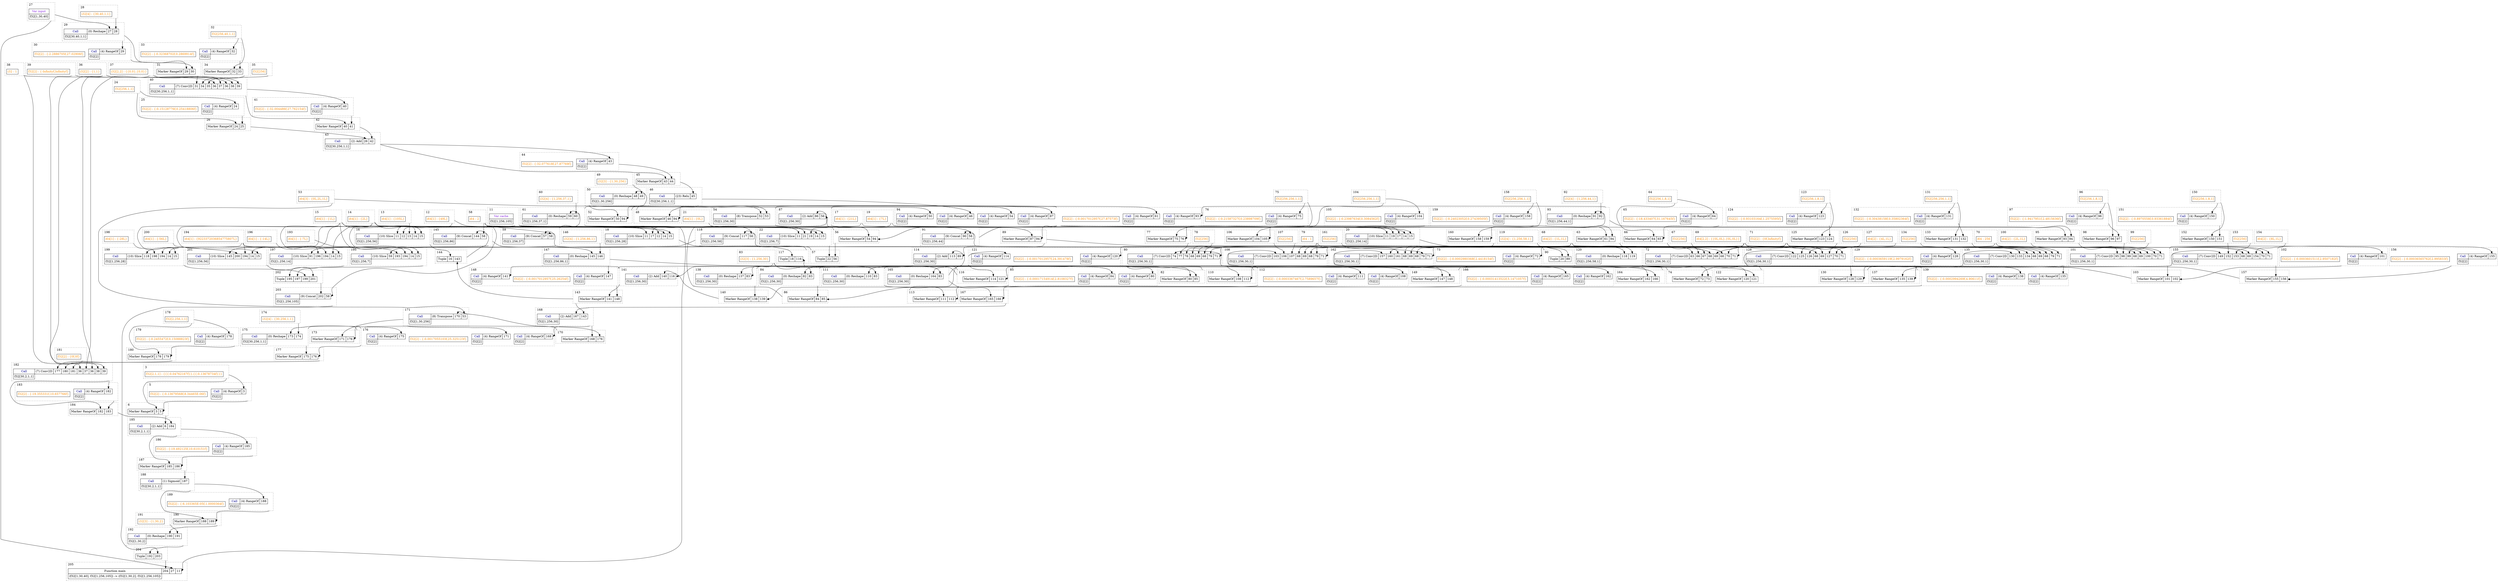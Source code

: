 digraph
{
    compound = true

    subgraph "cluster 3"
    {
        label = 3
        labeljust = l
        style = dotted

        "3dummy" [ height = 0, label = "", style = invis, width = 0 ]
        "\"0\"" [ label = <<table border="0" cellborder="1" cellpadding="4" cellspacing="0"><tr><td><font color="darkorange">f32[2,1,1] : {{{-0.04762167f}},{{-0.13678734f}}}</font></td></tr></table>>, shape = plain ]
    }

    subgraph "cluster 5"
    {
        label = 5
        labeljust = l
        style = dotted

        "5dummy" [ height = 0, label = "", style = invis, width = 0 ]
        "\"1\"" [ label = <<table border="0" cellborder="1" cellpadding="4" cellspacing="0"><tr><td><font color="darkblue">Call</font></td><td port="P0">(4) RangeOf</td><td port="P1">3</td></tr><tr><td>f32[2]</td></tr></table>>, shape = plain ]
        "\"2\"" [ label = <<table border="0" cellborder="1" cellpadding="4" cellspacing="0"><tr><td><font color="darkorange">f32[2] : {-0.13679568f,8.34465E-06f}</font></td></tr></table>>, shape = plain ]
    }

    subgraph "cluster 6"
    {
        label = 6
        labeljust = l
        style = dotted

        "6dummy" [ height = 0, label = "", style = invis, width = 0 ]
        "\"3\"" [ label = <<table border="0" cellborder="1" cellpadding="4" cellspacing="0"><tr><td><font>Marker RangeOf</font></td><td port="P0">3</td><td port="P1">5</td></tr></table>>, shape = plain ]
    }

    subgraph "cluster 11"
    {
        label = 11
        labeljust = l
        style = dotted

        "11dummy" [ height = 0, label = "", style = invis, width = 0 ]
        "\"4\"" [ label = <<table border="0" cellborder="1" cellpadding="4" cellspacing="0"><tr><td><font color="blueviolet">Var cache</font></td></tr><tr><td>f32[1,256,105]</td></tr></table>>, shape = plain ]
    }

    subgraph "cluster 12"
    {
        label = 12
        labeljust = l
        style = dotted

        "12dummy" [ height = 0, label = "", style = invis, width = 0 ]
        "\"5\"" [ label = <<table border="0" cellborder="1" cellpadding="4" cellspacing="0"><tr><td><font color="darkorange">i64[1] : {49L}</font></td></tr></table>>, shape = plain ]
    }

    subgraph "cluster 13"
    {
        label = 13
        labeljust = l
        style = dotted

        "13dummy" [ height = 0, label = "", style = invis, width = 0 ]
        "\"6\"" [ label = <<table border="0" cellborder="1" cellpadding="4" cellspacing="0"><tr><td><font color="darkorange">i64[1] : {105L}</font></td></tr></table>>, shape = plain ]
    }

    subgraph "cluster 14"
    {
        label = 14
        labeljust = l
        style = dotted

        "14dummy" [ height = 0, label = "", style = invis, width = 0 ]
        "\"7\"" [ label = <<table border="0" cellborder="1" cellpadding="4" cellspacing="0"><tr><td><font color="darkorange">i64[1] : {2L}</font></td></tr></table>>, shape = plain ]
    }

    subgraph "cluster 15"
    {
        label = 15
        labeljust = l
        style = dotted

        "15dummy" [ height = 0, label = "", style = invis, width = 0 ]
        "\"8\"" [ label = <<table border="0" cellborder="1" cellpadding="4" cellspacing="0"><tr><td><font color="darkorange">i64[1] : {1L}</font></td></tr></table>>, shape = plain ]
    }

    subgraph "cluster 16"
    {
        label = 16
        labeljust = l
        style = dotted

        "16dummy" [ height = 0, label = "", style = invis, width = 0 ]
        "\"9\"" [ label = <<table border="0" cellborder="1" cellpadding="4" cellspacing="0"><tr><td><font color="darkblue">Call</font></td><td port="P0">(10) Slice</td><td port="P1">11</td><td port="P2">12</td><td port="P3">13</td><td port="P4">14</td><td port="P5">15</td></tr><tr><td>f32[1,256,56]</td></tr></table>>, shape = plain ]
    }

    subgraph "cluster 17"
    {
        label = 17
        labeljust = l
        style = dotted

        "17dummy" [ height = 0, label = "", style = invis, width = 0 ]
        "\"10\"" [ label = <<table border="0" cellborder="1" cellpadding="4" cellspacing="0"><tr><td><font color="darkorange">i64[1] : {21L}</font></td></tr></table>>, shape = plain ]
    }

    subgraph "cluster 18"
    {
        label = 18
        labeljust = l
        style = dotted

        "18dummy" [ height = 0, label = "", style = invis, width = 0 ]
        "\"11\"" [ label = <<table border="0" cellborder="1" cellpadding="4" cellspacing="0"><tr><td><font color="darkblue">Call</font></td><td port="P0">(10) Slice</td><td port="P1">11</td><td port="P2">17</td><td port="P3">12</td><td port="P4">14</td><td port="P5">15</td></tr><tr><td>f32[1,256,28]</td></tr></table>>, shape = plain ]
    }

    subgraph "cluster 19"
    {
        label = 19
        labeljust = l
        style = dotted

        "19dummy" [ height = 0, label = "", style = invis, width = 0 ]
        "\"12\"" [ label = <<table border="0" cellborder="1" cellpadding="4" cellspacing="0"><tr><td><font color="darkorange">i64[1] : {7L}</font></td></tr></table>>, shape = plain ]
    }

    subgraph "cluster 20"
    {
        label = 20
        labeljust = l
        style = dotted

        "20dummy" [ height = 0, label = "", style = invis, width = 0 ]
        "\"13\"" [ label = <<table border="0" cellborder="1" cellpadding="4" cellspacing="0"><tr><td><font color="darkblue">Call</font></td><td port="P0">(10) Slice</td><td port="P1">11</td><td port="P2">19</td><td port="P3">17</td><td port="P4">14</td><td port="P5">15</td></tr><tr><td>f32[1,256,14]</td></tr></table>>, shape = plain ]
    }

    subgraph "cluster 21"
    {
        label = 21
        labeljust = l
        style = dotted

        "21dummy" [ height = 0, label = "", style = invis, width = 0 ]
        "\"14\"" [ label = <<table border="0" cellborder="1" cellpadding="4" cellspacing="0"><tr><td><font color="darkorange">i64[1] : {0L}</font></td></tr></table>>, shape = plain ]
    }

    subgraph "cluster 22"
    {
        label = 22
        labeljust = l
        style = dotted

        "22dummy" [ height = 0, label = "", style = invis, width = 0 ]
        "\"15\"" [ label = <<table border="0" cellborder="1" cellpadding="4" cellspacing="0"><tr><td><font color="darkblue">Call</font></td><td port="P0">(10) Slice</td><td port="P1">11</td><td port="P2">21</td><td port="P3">19</td><td port="P4">14</td><td port="P5">15</td></tr><tr><td>f32[1,256,7]</td></tr></table>>, shape = plain ]
    }

    subgraph "cluster 24"
    {
        label = 24
        labeljust = l
        style = dotted

        "24dummy" [ height = 0, label = "", style = invis, width = 0 ]
        "\"16\"" [ label = <<table border="0" cellborder="1" cellpadding="4" cellspacing="0"><tr><td><font color="darkorange">f32[256,1,1]</font></td></tr></table>>, shape = plain ]
    }

    subgraph "cluster 25"
    {
        label = 25
        labeljust = l
        style = dotted

        "25dummy" [ height = 0, label = "", style = invis, width = 0 ]
        "\"17\"" [ label = <<table border="0" cellborder="1" cellpadding="4" cellspacing="0"><tr><td><font color="darkblue">Call</font></td><td port="P0">(4) RangeOf</td><td port="P1">24</td></tr><tr><td>f32[2]</td></tr></table>>, shape = plain ]
        "\"18\"" [ label = <<table border="0" cellborder="1" cellpadding="4" cellspacing="0"><tr><td><font color="darkorange">f32[2] : {-0.15128776f,0.25418806f}</font></td></tr></table>>, shape = plain ]
    }

    subgraph "cluster 26"
    {
        label = 26
        labeljust = l
        style = dotted

        "26dummy" [ height = 0, label = "", style = invis, width = 0 ]
        "\"19\"" [ label = <<table border="0" cellborder="1" cellpadding="4" cellspacing="0"><tr><td><font>Marker RangeOf</font></td><td port="P0">24</td><td port="P1">25</td></tr></table>>, shape = plain ]
    }

    subgraph "cluster 27"
    {
        label = 27
        labeljust = l
        style = dotted

        "27dummy" [ height = 0, label = "", style = invis, width = 0 ]
        "\"20\"" [ label = <<table border="0" cellborder="1" cellpadding="4" cellspacing="0"><tr><td><font color="blueviolet">Var input</font></td></tr><tr><td>f32[1,30,40]</td></tr></table>>, shape = plain ]
    }

    subgraph "cluster 28"
    {
        label = 28
        labeljust = l
        style = dotted

        "28dummy" [ height = 0, label = "", style = invis, width = 0 ]
        "\"21\"" [ label = <<table border="0" cellborder="1" cellpadding="4" cellspacing="0"><tr><td><font color="darkorange">i32[4] : {30,40,1,1}</font></td></tr></table>>, shape = plain ]
    }

    subgraph "cluster 29"
    {
        label = 29
        labeljust = l
        style = dotted

        "29dummy" [ height = 0, label = "", style = invis, width = 0 ]
        "\"22\"" [ label = <<table border="0" cellborder="1" cellpadding="4" cellspacing="0"><tr><td><font color="darkblue">Call</font></td><td port="P0">(0) Reshape</td><td port="P1">27</td><td port="P2">28</td></tr><tr><td>f32[30,40,1,1]</td></tr></table>>, shape = plain ]
    }

    subgraph "cluster 30"
    {
        label = 30
        labeljust = l
        style = dotted

        "30dummy" [ height = 0, label = "", style = invis, width = 0 ]
        "\"23\"" [ label = <<table border="0" cellborder="1" cellpadding="4" cellspacing="0"><tr><td><font color="darkblue">Call</font></td><td port="P0">(4) RangeOf</td><td port="P1">29</td></tr><tr><td>f32[2]</td></tr></table>>, shape = plain ]
        "\"24\"" [ label = <<table border="0" cellborder="1" cellpadding="4" cellspacing="0"><tr><td><font color="darkorange">f32[2] : {-2.2886705f,27.02906f}</font></td></tr></table>>, shape = plain ]
    }

    subgraph "cluster 31"
    {
        label = 31
        labeljust = l
        style = dotted

        "31dummy" [ height = 0, label = "", style = invis, width = 0 ]
        "\"25\"" [ label = <<table border="0" cellborder="1" cellpadding="4" cellspacing="0"><tr><td><font>Marker RangeOf</font></td><td port="P0">29</td><td port="P1">30</td></tr></table>>, shape = plain ]
    }

    subgraph "cluster 32"
    {
        label = 32
        labeljust = l
        style = dotted

        "32dummy" [ height = 0, label = "", style = invis, width = 0 ]
        "\"26\"" [ label = <<table border="0" cellborder="1" cellpadding="4" cellspacing="0"><tr><td><font color="darkorange">f32[256,40,1,1]</font></td></tr></table>>, shape = plain ]
    }

    subgraph "cluster 33"
    {
        label = 33
        labeljust = l
        style = dotted

        "33dummy" [ height = 0, label = "", style = invis, width = 0 ]
        "\"27\"" [ label = <<table border="0" cellborder="1" cellpadding="4" cellspacing="0"><tr><td><font color="darkblue">Call</font></td><td port="P0">(4) RangeOf</td><td port="P1">32</td></tr><tr><td>f32[2]</td></tr></table>>, shape = plain ]
        "\"28\"" [ label = <<table border="0" cellborder="1" cellpadding="4" cellspacing="0"><tr><td><font color="darkorange">f32[2] : {-0.32368702f,0.2869914f}</font></td></tr></table>>, shape = plain ]
    }

    subgraph "cluster 34"
    {
        label = 34
        labeljust = l
        style = dotted

        "34dummy" [ height = 0, label = "", style = invis, width = 0 ]
        "\"29\"" [ label = <<table border="0" cellborder="1" cellpadding="4" cellspacing="0"><tr><td><font>Marker RangeOf</font></td><td port="P0">32</td><td port="P1">33</td></tr></table>>, shape = plain ]
    }

    subgraph "cluster 35"
    {
        label = 35
        labeljust = l
        style = dotted

        "35dummy" [ height = 0, label = "", style = invis, width = 0 ]
        "\"30\"" [ label = <<table border="0" cellborder="1" cellpadding="4" cellspacing="0"><tr><td><font color="darkorange">f32[256]</font></td></tr></table>>, shape = plain ]
    }

    subgraph "cluster 36"
    {
        label = 36
        labeljust = l
        style = dotted

        "36dummy" [ height = 0, label = "", style = invis, width = 0 ]
        "\"31\"" [ label = <<table border="0" cellborder="1" cellpadding="4" cellspacing="0"><tr><td><font color="darkorange">i32[2] : {1,1}</font></td></tr></table>>, shape = plain ]
    }

    subgraph "cluster 37"
    {
        label = 37
        labeljust = l
        style = dotted

        "37dummy" [ height = 0, label = "", style = invis, width = 0 ]
        "\"32\"" [ label = <<table border="0" cellborder="1" cellpadding="4" cellspacing="0"><tr><td><font color="darkorange">i32[2,2] : {{0,0},{0,0}}</font></td></tr></table>>, shape = plain ]
    }

    subgraph "cluster 38"
    {
        label = 38
        labeljust = l
        style = dotted

        "38dummy" [ height = 0, label = "", style = invis, width = 0 ]
        "\"33\"" [ label = <<table border="0" cellborder="1" cellpadding="4" cellspacing="0"><tr><td><font color="darkorange">i32 : 1</font></td></tr></table>>, shape = plain ]
    }

    subgraph "cluster 39"
    {
        label = 39
        labeljust = l
        style = dotted

        "39dummy" [ height = 0, label = "", style = invis, width = 0 ]
        "\"34\"" [ label = <<table border="0" cellborder="1" cellpadding="4" cellspacing="0"><tr><td><font color="darkorange">f32[2] : {-Infinityf,Infinityf}</font></td></tr></table>>, shape = plain ]
    }

    subgraph "cluster 40"
    {
        label = 40
        labeljust = l
        style = dotted

        "40dummy" [ height = 0, label = "", style = invis, width = 0 ]
        "\"35\"" [ label = <<table border="0" cellborder="1" cellpadding="4" cellspacing="0"><tr><td><font color="darkblue">Call</font></td><td port="P0">(7) Conv2D</td><td port="P1">31</td><td port="P2">34</td><td port="P3">35</td><td port="P4">36</td><td port="P5">37</td><td port="P6">36</td><td port="P7">38</td><td port="P8">39</td></tr><tr><td>f32[30,256,1,1]</td></tr></table>>, shape = plain ]
    }

    subgraph "cluster 41"
    {
        label = 41
        labeljust = l
        style = dotted

        "41dummy" [ height = 0, label = "", style = invis, width = 0 ]
        "\"36\"" [ label = <<table border="0" cellborder="1" cellpadding="4" cellspacing="0"><tr><td><font color="darkblue">Call</font></td><td port="P0">(4) RangeOf</td><td port="P1">40</td></tr><tr><td>f32[2]</td></tr></table>>, shape = plain ]
        "\"37\"" [ label = <<table border="0" cellborder="1" cellpadding="4" cellspacing="0"><tr><td><font color="darkorange">f32[2] : {-32.004486f,27.762154f}</font></td></tr></table>>, shape = plain ]
    }

    subgraph "cluster 42"
    {
        label = 42
        labeljust = l
        style = dotted

        "42dummy" [ height = 0, label = "", style = invis, width = 0 ]
        "\"38\"" [ label = <<table border="0" cellborder="1" cellpadding="4" cellspacing="0"><tr><td><font>Marker RangeOf</font></td><td port="P0">40</td><td port="P1">41</td></tr></table>>, shape = plain ]
    }

    subgraph "cluster 43"
    {
        label = 43
        labeljust = l
        style = dotted

        "43dummy" [ height = 0, label = "", style = invis, width = 0 ]
        "\"39\"" [ label = <<table border="0" cellborder="1" cellpadding="4" cellspacing="0"><tr><td><font color="darkblue">Call</font></td><td port="P0">(2) Add</td><td port="P1">26</td><td port="P2">42</td></tr><tr><td>f32[30,256,1,1]</td></tr></table>>, shape = plain ]
    }

    subgraph "cluster 44"
    {
        label = 44
        labeljust = l
        style = dotted

        "44dummy" [ height = 0, label = "", style = invis, width = 0 ]
        "\"40\"" [ label = <<table border="0" cellborder="1" cellpadding="4" cellspacing="0"><tr><td><font color="darkblue">Call</font></td><td port="P0">(4) RangeOf</td><td port="P1">43</td></tr><tr><td>f32[2]</td></tr></table>>, shape = plain ]
        "\"41\"" [ label = <<table border="0" cellborder="1" cellpadding="4" cellspacing="0"><tr><td><font color="darkorange">f32[2] : {-32.077618f,27.87769f}</font></td></tr></table>>, shape = plain ]
    }

    subgraph "cluster 45"
    {
        label = 45
        labeljust = l
        style = dotted

        "45dummy" [ height = 0, label = "", style = invis, width = 0 ]
        "\"42\"" [ label = <<table border="0" cellborder="1" cellpadding="4" cellspacing="0"><tr><td><font>Marker RangeOf</font></td><td port="P0">43</td><td port="P1">44</td></tr></table>>, shape = plain ]
    }

    subgraph "cluster 46"
    {
        label = 46
        labeljust = l
        style = dotted

        "46dummy" [ height = 0, label = "", style = invis, width = 0 ]
        "\"43\"" [ label = <<table border="0" cellborder="1" cellpadding="4" cellspacing="0"><tr><td><font color="darkblue">Call</font></td><td port="P0">(23) Relu</td><td port="P1">45</td></tr><tr><td>f32[30,256,1,1]</td></tr></table>>, shape = plain ]
    }

    subgraph "cluster 48"
    {
        label = 48
        labeljust = l
        style = dotted

        "48dummy" [ height = 0, label = "", style = invis, width = 0 ]
        "\"44\"" [ label = <<table border="0" cellborder="1" cellpadding="4" cellspacing="0"><tr><td><font>Marker RangeOf</font></td><td port="P0">46</td><td port="P1">94</td></tr></table>>, shape = plain ]
    }

    subgraph "cluster 49"
    {
        label = 49
        labeljust = l
        style = dotted

        "49dummy" [ height = 0, label = "", style = invis, width = 0 ]
        "\"45\"" [ label = <<table border="0" cellborder="1" cellpadding="4" cellspacing="0"><tr><td><font color="darkorange">i32[3] : {1,30,256}</font></td></tr></table>>, shape = plain ]
    }

    subgraph "cluster 50"
    {
        label = 50
        labeljust = l
        style = dotted

        "50dummy" [ height = 0, label = "", style = invis, width = 0 ]
        "\"46\"" [ label = <<table border="0" cellborder="1" cellpadding="4" cellspacing="0"><tr><td><font color="darkblue">Call</font></td><td port="P0">(0) Reshape</td><td port="P1">48</td><td port="P2">49</td></tr><tr><td>f32[1,30,256]</td></tr></table>>, shape = plain ]
    }

    subgraph "cluster 52"
    {
        label = 52
        labeljust = l
        style = dotted

        "52dummy" [ height = 0, label = "", style = invis, width = 0 ]
        "\"47\"" [ label = <<table border="0" cellborder="1" cellpadding="4" cellspacing="0"><tr><td><font>Marker RangeOf</font></td><td port="P0">50</td><td port="P1">94</td></tr></table>>, shape = plain ]
    }

    subgraph "cluster 53"
    {
        label = 53
        labeljust = l
        style = dotted

        "53dummy" [ height = 0, label = "", style = invis, width = 0 ]
        "\"48\"" [ label = <<table border="0" cellborder="1" cellpadding="4" cellspacing="0"><tr><td><font color="darkorange">i64[3] : {0L,2L,1L}</font></td></tr></table>>, shape = plain ]
    }

    subgraph "cluster 54"
    {
        label = 54
        labeljust = l
        style = dotted

        "54dummy" [ height = 0, label = "", style = invis, width = 0 ]
        "\"49\"" [ label = <<table border="0" cellborder="1" cellpadding="4" cellspacing="0"><tr><td><font color="darkblue">Call</font></td><td port="P0">(8) Transpose</td><td port="P1">52</td><td port="P2">53</td></tr><tr><td>f32[1,256,30]</td></tr></table>>, shape = plain ]
    }

    subgraph "cluster 56"
    {
        label = 56
        labeljust = l
        style = dotted

        "56dummy" [ height = 0, label = "", style = invis, width = 0 ]
        "\"50\"" [ label = <<table border="0" cellborder="1" cellpadding="4" cellspacing="0"><tr><td><font>Marker RangeOf</font></td><td port="P0">54</td><td port="P1">94</td></tr></table>>, shape = plain ]
    }

    subgraph "cluster 57"
    {
        label = 57
        labeljust = l
        style = dotted

        "57dummy" [ height = 0, label = "", style = invis, width = 0 ]
        "\"51\"" [ label = <<table border="0" cellborder="1" cellpadding="4" cellspacing="0"><tr><td><font>Tuple</font></td><td port="P0">22</td><td port="P1">56</td></tr></table>>, shape = plain ]
    }

    subgraph "cluster 58"
    {
        label = 58
        labeljust = l
        style = dotted

        "58dummy" [ height = 0, label = "", style = invis, width = 0 ]
        "\"52\"" [ label = <<table border="0" cellborder="1" cellpadding="4" cellspacing="0"><tr><td><font color="darkorange">i64 : 2</font></td></tr></table>>, shape = plain ]
    }

    subgraph "cluster 59"
    {
        label = 59
        labeljust = l
        style = dotted

        "59dummy" [ height = 0, label = "", style = invis, width = 0 ]
        "\"53\"" [ label = <<table border="0" cellborder="1" cellpadding="4" cellspacing="0"><tr><td><font color="darkblue">Call</font></td><td port="P0">(9) Concat</td><td port="P1">57</td><td port="P2">58</td></tr><tr><td>f32[1,256,37]</td></tr></table>>, shape = plain ]
    }

    subgraph "cluster 60"
    {
        label = 60
        labeljust = l
        style = dotted

        "60dummy" [ height = 0, label = "", style = invis, width = 0 ]
        "\"54\"" [ label = <<table border="0" cellborder="1" cellpadding="4" cellspacing="0"><tr><td><font color="darkorange">i32[4] : {1,256,37,1}</font></td></tr></table>>, shape = plain ]
    }

    subgraph "cluster 61"
    {
        label = 61
        labeljust = l
        style = dotted

        "61dummy" [ height = 0, label = "", style = invis, width = 0 ]
        "\"55\"" [ label = <<table border="0" cellborder="1" cellpadding="4" cellspacing="0"><tr><td><font color="darkblue">Call</font></td><td port="P0">(0) Reshape</td><td port="P1">59</td><td port="P2">60</td></tr><tr><td>f32[1,256,37,1]</td></tr></table>>, shape = plain ]
    }

    subgraph "cluster 63"
    {
        label = 63
        labeljust = l
        style = dotted

        "63dummy" [ height = 0, label = "", style = invis, width = 0 ]
        "\"56\"" [ label = <<table border="0" cellborder="1" cellpadding="4" cellspacing="0"><tr><td><font>Marker RangeOf</font></td><td port="P0">61</td><td port="P1">94</td></tr></table>>, shape = plain ]
    }

    subgraph "cluster 64"
    {
        label = 64
        labeljust = l
        style = dotted

        "64dummy" [ height = 0, label = "", style = invis, width = 0 ]
        "\"57\"" [ label = <<table border="0" cellborder="1" cellpadding="4" cellspacing="0"><tr><td><font color="darkorange">f32[256,1,8,1]</font></td></tr></table>>, shape = plain ]
    }

    subgraph "cluster 65"
    {
        label = 65
        labeljust = l
        style = dotted

        "65dummy" [ height = 0, label = "", style = invis, width = 0 ]
        "\"58\"" [ label = <<table border="0" cellborder="1" cellpadding="4" cellspacing="0"><tr><td><font color="darkblue">Call</font></td><td port="P0">(4) RangeOf</td><td port="P1">64</td></tr><tr><td>f32[2]</td></tr></table>>, shape = plain ]
        "\"59\"" [ label = <<table border="0" cellborder="1" cellpadding="4" cellspacing="0"><tr><td><font color="darkorange">f32[2] : {-18.433407f,31.167645f}</font></td></tr></table>>, shape = plain ]
    }

    subgraph "cluster 66"
    {
        label = 66
        labeljust = l
        style = dotted

        "66dummy" [ height = 0, label = "", style = invis, width = 0 ]
        "\"60\"" [ label = <<table border="0" cellborder="1" cellpadding="4" cellspacing="0"><tr><td><font>Marker RangeOf</font></td><td port="P0">64</td><td port="P1">65</td></tr></table>>, shape = plain ]
    }

    subgraph "cluster 67"
    {
        label = 67
        labeljust = l
        style = dotted

        "67dummy" [ height = 0, label = "", style = invis, width = 0 ]
        "\"61\"" [ label = <<table border="0" cellborder="1" cellpadding="4" cellspacing="0"><tr><td><font color="darkorange">f32[256]</font></td></tr></table>>, shape = plain ]
    }

    subgraph "cluster 68"
    {
        label = 68
        labeljust = l
        style = dotted

        "68dummy" [ height = 0, label = "", style = invis, width = 0 ]
        "\"62\"" [ label = <<table border="0" cellborder="1" cellpadding="4" cellspacing="0"><tr><td><font color="darkorange">i64[2] : {1L,1L}</font></td></tr></table>>, shape = plain ]
    }

    subgraph "cluster 69"
    {
        label = 69
        labeljust = l
        style = dotted

        "69dummy" [ height = 0, label = "", style = invis, width = 0 ]
        "\"63\"" [ label = <<table border="0" cellborder="1" cellpadding="4" cellspacing="0"><tr><td><font color="darkorange">i64[2,2] : {{0L,0L},{0L,0L}}</font></td></tr></table>>, shape = plain ]
    }

    subgraph "cluster 70"
    {
        label = 70
        labeljust = l
        style = dotted

        "70dummy" [ height = 0, label = "", style = invis, width = 0 ]
        "\"64\"" [ label = <<table border="0" cellborder="1" cellpadding="4" cellspacing="0"><tr><td><font color="darkorange">i64 : 256</font></td></tr></table>>, shape = plain ]
    }

    subgraph "cluster 71"
    {
        label = 71
        labeljust = l
        style = dotted

        "71dummy" [ height = 0, label = "", style = invis, width = 0 ]
        "\"65\"" [ label = <<table border="0" cellborder="1" cellpadding="4" cellspacing="0"><tr><td><font color="darkorange">f32[2] : {0f,Infinityf}</font></td></tr></table>>, shape = plain ]
    }

    subgraph "cluster 72"
    {
        label = 72
        labeljust = l
        style = dotted

        "72dummy" [ height = 0, label = "", style = invis, width = 0 ]
        "\"66\"" [ label = <<table border="0" cellborder="1" cellpadding="4" cellspacing="0"><tr><td><font color="darkblue">Call</font></td><td port="P0">(7) Conv2D</td><td port="P1">63</td><td port="P2">66</td><td port="P3">67</td><td port="P4">68</td><td port="P5">69</td><td port="P6">68</td><td port="P7">70</td><td port="P8">71</td></tr><tr><td>f32[1,256,30,1]</td></tr></table>>, shape = plain ]
    }

    subgraph "cluster 73"
    {
        label = 73
        labeljust = l
        style = dotted

        "73dummy" [ height = 0, label = "", style = invis, width = 0 ]
        "\"67\"" [ label = <<table border="0" cellborder="1" cellpadding="4" cellspacing="0"><tr><td><font color="darkblue">Call</font></td><td port="P0">(4) RangeOf</td><td port="P1">72</td></tr><tr><td>f32[2]</td></tr></table>>, shape = plain ]
        "\"68\"" [ label = <<table border="0" cellborder="1" cellpadding="4" cellspacing="0"><tr><td><font color="darkorange">f32[2] : {-0.0002980368f,2.4418154f}</font></td></tr></table>>, shape = plain ]
    }

    subgraph "cluster 74"
    {
        label = 74
        labeljust = l
        style = dotted

        "74dummy" [ height = 0, label = "", style = invis, width = 0 ]
        "\"69\"" [ label = <<table border="0" cellborder="1" cellpadding="4" cellspacing="0"><tr><td><font>Marker RangeOf</font></td><td port="P0">72</td><td port="P1">73</td></tr></table>>, shape = plain ]
    }

    subgraph "cluster 75"
    {
        label = 75
        labeljust = l
        style = dotted

        "75dummy" [ height = 0, label = "", style = invis, width = 0 ]
        "\"70\"" [ label = <<table border="0" cellborder="1" cellpadding="4" cellspacing="0"><tr><td><font color="darkorange">f32[256,256,1,1]</font></td></tr></table>>, shape = plain ]
    }

    subgraph "cluster 76"
    {
        label = 76
        labeljust = l
        style = dotted

        "76dummy" [ height = 0, label = "", style = invis, width = 0 ]
        "\"71\"" [ label = <<table border="0" cellborder="1" cellpadding="4" cellspacing="0"><tr><td><font color="darkblue">Call</font></td><td port="P0">(4) RangeOf</td><td port="P1">75</td></tr><tr><td>f32[2]</td></tr></table>>, shape = plain ]
        "\"72\"" [ label = <<table border="0" cellborder="1" cellpadding="4" cellspacing="0"><tr><td><font color="darkorange">f32[2] : {-0.21587327f,0.23898709f}</font></td></tr></table>>, shape = plain ]
    }

    subgraph "cluster 77"
    {
        label = 77
        labeljust = l
        style = dotted

        "77dummy" [ height = 0, label = "", style = invis, width = 0 ]
        "\"73\"" [ label = <<table border="0" cellborder="1" cellpadding="4" cellspacing="0"><tr><td><font>Marker RangeOf</font></td><td port="P0">75</td><td port="P1">76</td></tr></table>>, shape = plain ]
    }

    subgraph "cluster 78"
    {
        label = 78
        labeljust = l
        style = dotted

        "78dummy" [ height = 0, label = "", style = invis, width = 0 ]
        "\"74\"" [ label = <<table border="0" cellborder="1" cellpadding="4" cellspacing="0"><tr><td><font color="darkorange">f32[256]</font></td></tr></table>>, shape = plain ]
    }

    subgraph "cluster 79"
    {
        label = 79
        labeljust = l
        style = dotted

        "79dummy" [ height = 0, label = "", style = invis, width = 0 ]
        "\"75\"" [ label = <<table border="0" cellborder="1" cellpadding="4" cellspacing="0"><tr><td><font color="darkorange">i64 : 1</font></td></tr></table>>, shape = plain ]
    }

    subgraph "cluster 80"
    {
        label = 80
        labeljust = l
        style = dotted

        "80dummy" [ height = 0, label = "", style = invis, width = 0 ]
        "\"76\"" [ label = <<table border="0" cellborder="1" cellpadding="4" cellspacing="0"><tr><td><font color="darkblue">Call</font></td><td port="P0">(7) Conv2D</td><td port="P1">74</td><td port="P2">77</td><td port="P3">78</td><td port="P4">68</td><td port="P5">69</td><td port="P6">68</td><td port="P7">79</td><td port="P8">71</td></tr><tr><td>f32[1,256,30,1]</td></tr></table>>, shape = plain ]
    }

    subgraph "cluster 82"
    {
        label = 82
        labeljust = l
        style = dotted

        "82dummy" [ height = 0, label = "", style = invis, width = 0 ]
        "\"77\"" [ label = <<table border="0" cellborder="1" cellpadding="4" cellspacing="0"><tr><td><font>Marker RangeOf</font></td><td port="P0">80</td><td port="P1">85</td></tr></table>>, shape = plain ]
    }

    subgraph "cluster 83"
    {
        label = 83
        labeljust = l
        style = dotted

        "83dummy" [ height = 0, label = "", style = invis, width = 0 ]
        "\"78\"" [ label = <<table border="0" cellborder="1" cellpadding="4" cellspacing="0"><tr><td><font color="darkorange">i32[3] : {1,256,30}</font></td></tr></table>>, shape = plain ]
    }

    subgraph "cluster 84"
    {
        label = 84
        labeljust = l
        style = dotted

        "84dummy" [ height = 0, label = "", style = invis, width = 0 ]
        "\"79\"" [ label = <<table border="0" cellborder="1" cellpadding="4" cellspacing="0"><tr><td><font color="darkblue">Call</font></td><td port="P0">(0) Reshape</td><td port="P1">82</td><td port="P2">83</td></tr><tr><td>f32[1,256,30]</td></tr></table>>, shape = plain ]
    }

    subgraph "cluster 85"
    {
        label = 85
        labeljust = l
        style = dotted

        "85dummy" [ height = 0, label = "", style = invis, width = 0 ]
        "\"80\"" [ label = <<table border="0" cellborder="1" cellpadding="4" cellspacing="0"><tr><td><font color="darkblue">Call</font></td><td port="P0">(4) RangeOf</td><td port="P1">84</td></tr><tr><td>f32[2]</td></tr></table>>, shape = plain ]
        "\"81\"" [ label = <<table border="0" cellborder="1" cellpadding="4" cellspacing="0"><tr><td><font color="darkorange">f32[2] : {-0.00017154914f,2.8108327f}</font></td></tr></table>>, shape = plain ]
        "\"82\"" [ label = <<table border="0" cellborder="1" cellpadding="4" cellspacing="0"><tr><td><font color="darkblue">Call</font></td><td port="P0">(4) RangeOf</td><td port="P1">80</td></tr><tr><td>f32[2]</td></tr></table>>, shape = plain ]
    }

    subgraph "cluster 86"
    {
        label = 86
        labeljust = l
        style = dotted

        "86dummy" [ height = 0, label = "", style = invis, width = 0 ]
        "\"83\"" [ label = <<table border="0" cellborder="1" cellpadding="4" cellspacing="0"><tr><td><font>Marker RangeOf</font></td><td port="P0">84</td><td port="P1">85</td></tr></table>>, shape = plain ]
    }

    subgraph "cluster 87"
    {
        label = 87
        labeljust = l
        style = dotted

        "87dummy" [ height = 0, label = "", style = invis, width = 0 ]
        "\"84\"" [ label = <<table border="0" cellborder="1" cellpadding="4" cellspacing="0"><tr><td><font color="darkblue">Call</font></td><td port="P0">(2) Add</td><td port="P1">86</td><td port="P2">56</td></tr><tr><td>f32[1,256,30]</td></tr></table>>, shape = plain ]
    }

    subgraph "cluster 89"
    {
        label = 89
        labeljust = l
        style = dotted

        "89dummy" [ height = 0, label = "", style = invis, width = 0 ]
        "\"85\"" [ label = <<table border="0" cellborder="1" cellpadding="4" cellspacing="0"><tr><td><font>Marker RangeOf</font></td><td port="P0">87</td><td port="P1">94</td></tr></table>>, shape = plain ]
    }

    subgraph "cluster 90"
    {
        label = 90
        labeljust = l
        style = dotted

        "90dummy" [ height = 0, label = "", style = invis, width = 0 ]
        "\"86\"" [ label = <<table border="0" cellborder="1" cellpadding="4" cellspacing="0"><tr><td><font>Tuple</font></td><td port="P0">20</td><td port="P1">89</td></tr></table>>, shape = plain ]
    }

    subgraph "cluster 91"
    {
        label = 91
        labeljust = l
        style = dotted

        "91dummy" [ height = 0, label = "", style = invis, width = 0 ]
        "\"87\"" [ label = <<table border="0" cellborder="1" cellpadding="4" cellspacing="0"><tr><td><font color="darkblue">Call</font></td><td port="P0">(9) Concat</td><td port="P1">90</td><td port="P2">58</td></tr><tr><td>f32[1,256,44]</td></tr></table>>, shape = plain ]
    }

    subgraph "cluster 92"
    {
        label = 92
        labeljust = l
        style = dotted

        "92dummy" [ height = 0, label = "", style = invis, width = 0 ]
        "\"88\"" [ label = <<table border="0" cellborder="1" cellpadding="4" cellspacing="0"><tr><td><font color="darkorange">i32[4] : {1,256,44,1}</font></td></tr></table>>, shape = plain ]
    }

    subgraph "cluster 93"
    {
        label = 93
        labeljust = l
        style = dotted

        "93dummy" [ height = 0, label = "", style = invis, width = 0 ]
        "\"89\"" [ label = <<table border="0" cellborder="1" cellpadding="4" cellspacing="0"><tr><td><font color="darkblue">Call</font></td><td port="P0">(0) Reshape</td><td port="P1">91</td><td port="P2">92</td></tr><tr><td>f32[1,256,44,1]</td></tr></table>>, shape = plain ]
    }

    subgraph "cluster 94"
    {
        label = 94
        labeljust = l
        style = dotted

        "94dummy" [ height = 0, label = "", style = invis, width = 0 ]
        "\"90\"" [ label = <<table border="0" cellborder="1" cellpadding="4" cellspacing="0"><tr><td><font color="darkblue">Call</font></td><td port="P0">(4) RangeOf</td><td port="P1">93</td></tr><tr><td>f32[2]</td></tr></table>>, shape = plain ]
        "\"91\"" [ label = <<table border="0" cellborder="1" cellpadding="4" cellspacing="0"><tr><td><font color="darkorange">f32[2] : {-0.0017012957f,27.87573f}</font></td></tr></table>>, shape = plain ]
        "\"92\"" [ label = <<table border="0" cellborder="1" cellpadding="4" cellspacing="0"><tr><td><font color="darkblue">Call</font></td><td port="P0">(4) RangeOf</td><td port="P1">46</td></tr><tr><td>f32[2]</td></tr></table>>, shape = plain ]
        "\"93\"" [ label = <<table border="0" cellborder="1" cellpadding="4" cellspacing="0"><tr><td><font color="darkblue">Call</font></td><td port="P0">(4) RangeOf</td><td port="P1">50</td></tr><tr><td>f32[2]</td></tr></table>>, shape = plain ]
        "\"94\"" [ label = <<table border="0" cellborder="1" cellpadding="4" cellspacing="0"><tr><td><font color="darkblue">Call</font></td><td port="P0">(4) RangeOf</td><td port="P1">54</td></tr><tr><td>f32[2]</td></tr></table>>, shape = plain ]
        "\"95\"" [ label = <<table border="0" cellborder="1" cellpadding="4" cellspacing="0"><tr><td><font color="darkblue">Call</font></td><td port="P0">(4) RangeOf</td><td port="P1">61</td></tr><tr><td>f32[2]</td></tr></table>>, shape = plain ]
        "\"96\"" [ label = <<table border="0" cellborder="1" cellpadding="4" cellspacing="0"><tr><td><font color="darkblue">Call</font></td><td port="P0">(4) RangeOf</td><td port="P1">87</td></tr><tr><td>f32[2]</td></tr></table>>, shape = plain ]
    }

    subgraph "cluster 95"
    {
        label = 95
        labeljust = l
        style = dotted

        "95dummy" [ height = 0, label = "", style = invis, width = 0 ]
        "\"97\"" [ label = <<table border="0" cellborder="1" cellpadding="4" cellspacing="0"><tr><td><font>Marker RangeOf</font></td><td port="P0">93</td><td port="P1">94</td></tr></table>>, shape = plain ]
    }

    subgraph "cluster 96"
    {
        label = 96
        labeljust = l
        style = dotted

        "96dummy" [ height = 0, label = "", style = invis, width = 0 ]
        "\"98\"" [ label = <<table border="0" cellborder="1" cellpadding="4" cellspacing="0"><tr><td><font color="darkorange">f32[256,1,8,1]</font></td></tr></table>>, shape = plain ]
    }

    subgraph "cluster 97"
    {
        label = 97
        labeljust = l
        style = dotted

        "97dummy" [ height = 0, label = "", style = invis, width = 0 ]
        "\"99\"" [ label = <<table border="0" cellborder="1" cellpadding="4" cellspacing="0"><tr><td><font color="darkblue">Call</font></td><td port="P0">(4) RangeOf</td><td port="P1">96</td></tr><tr><td>f32[2]</td></tr></table>>, shape = plain ]
        "\"100\"" [ label = <<table border="0" cellborder="1" cellpadding="4" cellspacing="0"><tr><td><font color="darkorange">f32[2] : {-1.9417951f,2.4815636f}</font></td></tr></table>>, shape = plain ]
    }

    subgraph "cluster 98"
    {
        label = 98
        labeljust = l
        style = dotted

        "98dummy" [ height = 0, label = "", style = invis, width = 0 ]
        "\"101\"" [ label = <<table border="0" cellborder="1" cellpadding="4" cellspacing="0"><tr><td><font>Marker RangeOf</font></td><td port="P0">96</td><td port="P1">97</td></tr></table>>, shape = plain ]
    }

    subgraph "cluster 99"
    {
        label = 99
        labeljust = l
        style = dotted

        "99dummy" [ height = 0, label = "", style = invis, width = 0 ]
        "\"102\"" [ label = <<table border="0" cellborder="1" cellpadding="4" cellspacing="0"><tr><td><font color="darkorange">f32[256]</font></td></tr></table>>, shape = plain ]
    }

    subgraph "cluster 100"
    {
        label = 100
        labeljust = l
        style = dotted

        "100dummy" [ height = 0, label = "", style = invis, width = 0 ]
        "\"103\"" [ label = <<table border="0" cellborder="1" cellpadding="4" cellspacing="0"><tr><td><font color="darkorange">i64[2] : {2L,1L}</font></td></tr></table>>, shape = plain ]
    }

    subgraph "cluster 101"
    {
        label = 101
        labeljust = l
        style = dotted

        "101dummy" [ height = 0, label = "", style = invis, width = 0 ]
        "\"104\"" [ label = <<table border="0" cellborder="1" cellpadding="4" cellspacing="0"><tr><td><font color="darkblue">Call</font></td><td port="P0">(7) Conv2D</td><td port="P1">95</td><td port="P2">98</td><td port="P3">99</td><td port="P4">68</td><td port="P5">69</td><td port="P6">100</td><td port="P7">70</td><td port="P8">71</td></tr><tr><td>f32[1,256,30,1]</td></tr></table>>, shape = plain ]
    }

    subgraph "cluster 102"
    {
        label = 102
        labeljust = l
        style = dotted

        "102dummy" [ height = 0, label = "", style = invis, width = 0 ]
        "\"105\"" [ label = <<table border="0" cellborder="1" cellpadding="4" cellspacing="0"><tr><td><font color="darkblue">Call</font></td><td port="P0">(4) RangeOf</td><td port="P1">101</td></tr><tr><td>f32[2]</td></tr></table>>, shape = plain ]
        "\"106\"" [ label = <<table border="0" cellborder="1" cellpadding="4" cellspacing="0"><tr><td><font color="darkorange">f32[2] : {-0.0003601511f,2.9507182f}</font></td></tr></table>>, shape = plain ]
    }

    subgraph "cluster 103"
    {
        label = 103
        labeljust = l
        style = dotted

        "103dummy" [ height = 0, label = "", style = invis, width = 0 ]
        "\"107\"" [ label = <<table border="0" cellborder="1" cellpadding="4" cellspacing="0"><tr><td><font>Marker RangeOf</font></td><td port="P0">101</td><td port="P1">102</td></tr></table>>, shape = plain ]
    }

    subgraph "cluster 104"
    {
        label = 104
        labeljust = l
        style = dotted

        "104dummy" [ height = 0, label = "", style = invis, width = 0 ]
        "\"108\"" [ label = <<table border="0" cellborder="1" cellpadding="4" cellspacing="0"><tr><td><font color="darkorange">f32[256,256,1,1]</font></td></tr></table>>, shape = plain ]
    }

    subgraph "cluster 105"
    {
        label = 105
        labeljust = l
        style = dotted

        "105dummy" [ height = 0, label = "", style = invis, width = 0 ]
        "\"109\"" [ label = <<table border="0" cellborder="1" cellpadding="4" cellspacing="0"><tr><td><font color="darkblue">Call</font></td><td port="P0">(4) RangeOf</td><td port="P1">104</td></tr><tr><td>f32[2]</td></tr></table>>, shape = plain ]
        "\"110\"" [ label = <<table border="0" cellborder="1" cellpadding="4" cellspacing="0"><tr><td><font color="darkorange">f32[2] : {-0.23987634f,0.3084562f}</font></td></tr></table>>, shape = plain ]
    }

    subgraph "cluster 106"
    {
        label = 106
        labeljust = l
        style = dotted

        "106dummy" [ height = 0, label = "", style = invis, width = 0 ]
        "\"111\"" [ label = <<table border="0" cellborder="1" cellpadding="4" cellspacing="0"><tr><td><font>Marker RangeOf</font></td><td port="P0">104</td><td port="P1">105</td></tr></table>>, shape = plain ]
    }

    subgraph "cluster 107"
    {
        label = 107
        labeljust = l
        style = dotted

        "107dummy" [ height = 0, label = "", style = invis, width = 0 ]
        "\"112\"" [ label = <<table border="0" cellborder="1" cellpadding="4" cellspacing="0"><tr><td><font color="darkorange">f32[256]</font></td></tr></table>>, shape = plain ]
    }

    subgraph "cluster 108"
    {
        label = 108
        labeljust = l
        style = dotted

        "108dummy" [ height = 0, label = "", style = invis, width = 0 ]
        "\"113\"" [ label = <<table border="0" cellborder="1" cellpadding="4" cellspacing="0"><tr><td><font color="darkblue">Call</font></td><td port="P0">(7) Conv2D</td><td port="P1">103</td><td port="P2">106</td><td port="P3">107</td><td port="P4">68</td><td port="P5">69</td><td port="P6">68</td><td port="P7">79</td><td port="P8">71</td></tr><tr><td>f32[1,256,30,1]</td></tr></table>>, shape = plain ]
    }

    subgraph "cluster 110"
    {
        label = 110
        labeljust = l
        style = dotted

        "110dummy" [ height = 0, label = "", style = invis, width = 0 ]
        "\"114\"" [ label = <<table border="0" cellborder="1" cellpadding="4" cellspacing="0"><tr><td><font>Marker RangeOf</font></td><td port="P0">108</td><td port="P1">112</td></tr></table>>, shape = plain ]
    }

    subgraph "cluster 111"
    {
        label = 111
        labeljust = l
        style = dotted

        "111dummy" [ height = 0, label = "", style = invis, width = 0 ]
        "\"115\"" [ label = <<table border="0" cellborder="1" cellpadding="4" cellspacing="0"><tr><td><font color="darkblue">Call</font></td><td port="P0">(0) Reshape</td><td port="P1">110</td><td port="P2">83</td></tr><tr><td>f32[1,256,30]</td></tr></table>>, shape = plain ]
    }

    subgraph "cluster 112"
    {
        label = 112
        labeljust = l
        style = dotted

        "112dummy" [ height = 0, label = "", style = invis, width = 0 ]
        "\"116\"" [ label = <<table border="0" cellborder="1" cellpadding="4" cellspacing="0"><tr><td><font color="darkblue">Call</font></td><td port="P0">(4) RangeOf</td><td port="P1">111</td></tr><tr><td>f32[2]</td></tr></table>>, shape = plain ]
        "\"117\"" [ label = <<table border="0" cellborder="1" cellpadding="4" cellspacing="0"><tr><td><font color="darkorange">f32[2] : {-0.0003367467f,2.7589657f}</font></td></tr></table>>, shape = plain ]
        "\"118\"" [ label = <<table border="0" cellborder="1" cellpadding="4" cellspacing="0"><tr><td><font color="darkblue">Call</font></td><td port="P0">(4) RangeOf</td><td port="P1">108</td></tr><tr><td>f32[2]</td></tr></table>>, shape = plain ]
    }

    subgraph "cluster 113"
    {
        label = 113
        labeljust = l
        style = dotted

        "113dummy" [ height = 0, label = "", style = invis, width = 0 ]
        "\"119\"" [ label = <<table border="0" cellborder="1" cellpadding="4" cellspacing="0"><tr><td><font>Marker RangeOf</font></td><td port="P0">111</td><td port="P1">112</td></tr></table>>, shape = plain ]
    }

    subgraph "cluster 114"
    {
        label = 114
        labeljust = l
        style = dotted

        "114dummy" [ height = 0, label = "", style = invis, width = 0 ]
        "\"120\"" [ label = <<table border="0" cellborder="1" cellpadding="4" cellspacing="0"><tr><td><font color="darkblue">Call</font></td><td port="P0">(2) Add</td><td port="P1">113</td><td port="P2">89</td></tr><tr><td>f32[1,256,30]</td></tr></table>>, shape = plain ]
    }

    subgraph "cluster 116"
    {
        label = 116
        labeljust = l
        style = dotted

        "116dummy" [ height = 0, label = "", style = invis, width = 0 ]
        "\"121\"" [ label = <<table border="0" cellborder="1" cellpadding="4" cellspacing="0"><tr><td><font>Marker RangeOf</font></td><td port="P0">114</td><td port="P1">121</td></tr></table>>, shape = plain ]
    }

    subgraph "cluster 117"
    {
        label = 117
        labeljust = l
        style = dotted

        "117dummy" [ height = 0, label = "", style = invis, width = 0 ]
        "\"122\"" [ label = <<table border="0" cellborder="1" cellpadding="4" cellspacing="0"><tr><td><font>Tuple</font></td><td port="P0">18</td><td port="P1">116</td></tr></table>>, shape = plain ]
    }

    subgraph "cluster 118"
    {
        label = 118
        labeljust = l
        style = dotted

        "118dummy" [ height = 0, label = "", style = invis, width = 0 ]
        "\"123\"" [ label = <<table border="0" cellborder="1" cellpadding="4" cellspacing="0"><tr><td><font color="darkblue">Call</font></td><td port="P0">(9) Concat</td><td port="P1">117</td><td port="P2">58</td></tr><tr><td>f32[1,256,58]</td></tr></table>>, shape = plain ]
    }

    subgraph "cluster 119"
    {
        label = 119
        labeljust = l
        style = dotted

        "119dummy" [ height = 0, label = "", style = invis, width = 0 ]
        "\"124\"" [ label = <<table border="0" cellborder="1" cellpadding="4" cellspacing="0"><tr><td><font color="darkorange">i32[4] : {1,256,58,1}</font></td></tr></table>>, shape = plain ]
    }

    subgraph "cluster 120"
    {
        label = 120
        labeljust = l
        style = dotted

        "120dummy" [ height = 0, label = "", style = invis, width = 0 ]
        "\"125\"" [ label = <<table border="0" cellborder="1" cellpadding="4" cellspacing="0"><tr><td><font color="darkblue">Call</font></td><td port="P0">(0) Reshape</td><td port="P1">118</td><td port="P2">119</td></tr><tr><td>f32[1,256,58,1]</td></tr></table>>, shape = plain ]
    }

    subgraph "cluster 121"
    {
        label = 121
        labeljust = l
        style = dotted

        "121dummy" [ height = 0, label = "", style = invis, width = 0 ]
        "\"126\"" [ label = <<table border="0" cellborder="1" cellpadding="4" cellspacing="0"><tr><td><font color="darkblue">Call</font></td><td port="P0">(4) RangeOf</td><td port="P1">120</td></tr><tr><td>f32[2]</td></tr></table>>, shape = plain ]
        "\"127\"" [ label = <<table border="0" cellborder="1" cellpadding="4" cellspacing="0"><tr><td><font color="darkorange">f32[2] : {-0.0017012957f,24.391478f}</font></td></tr></table>>, shape = plain ]
        "\"128\"" [ label = <<table border="0" cellborder="1" cellpadding="4" cellspacing="0"><tr><td><font color="darkblue">Call</font></td><td port="P0">(4) RangeOf</td><td port="P1">114</td></tr><tr><td>f32[2]</td></tr></table>>, shape = plain ]
    }

    subgraph "cluster 122"
    {
        label = 122
        labeljust = l
        style = dotted

        "122dummy" [ height = 0, label = "", style = invis, width = 0 ]
        "\"129\"" [ label = <<table border="0" cellborder="1" cellpadding="4" cellspacing="0"><tr><td><font>Marker RangeOf</font></td><td port="P0">120</td><td port="P1">121</td></tr></table>>, shape = plain ]
    }

    subgraph "cluster 123"
    {
        label = 123
        labeljust = l
        style = dotted

        "123dummy" [ height = 0, label = "", style = invis, width = 0 ]
        "\"130\"" [ label = <<table border="0" cellborder="1" cellpadding="4" cellspacing="0"><tr><td><font color="darkorange">f32[256,1,8,1]</font></td></tr></table>>, shape = plain ]
    }

    subgraph "cluster 124"
    {
        label = 124
        labeljust = l
        style = dotted

        "124dummy" [ height = 0, label = "", style = invis, width = 0 ]
        "\"131\"" [ label = <<table border="0" cellborder="1" cellpadding="4" cellspacing="0"><tr><td><font color="darkblue">Call</font></td><td port="P0">(4) RangeOf</td><td port="P1">123</td></tr><tr><td>f32[2]</td></tr></table>>, shape = plain ]
        "\"132\"" [ label = <<table border="0" cellborder="1" cellpadding="4" cellspacing="0"><tr><td><font color="darkorange">f32[2] : {-0.93103164f,1.2575595f}</font></td></tr></table>>, shape = plain ]
    }

    subgraph "cluster 125"
    {
        label = 125
        labeljust = l
        style = dotted

        "125dummy" [ height = 0, label = "", style = invis, width = 0 ]
        "\"133\"" [ label = <<table border="0" cellborder="1" cellpadding="4" cellspacing="0"><tr><td><font>Marker RangeOf</font></td><td port="P0">123</td><td port="P1">124</td></tr></table>>, shape = plain ]
    }

    subgraph "cluster 126"
    {
        label = 126
        labeljust = l
        style = dotted

        "126dummy" [ height = 0, label = "", style = invis, width = 0 ]
        "\"134\"" [ label = <<table border="0" cellborder="1" cellpadding="4" cellspacing="0"><tr><td><font color="darkorange">f32[256]</font></td></tr></table>>, shape = plain ]
    }

    subgraph "cluster 127"
    {
        label = 127
        labeljust = l
        style = dotted

        "127dummy" [ height = 0, label = "", style = invis, width = 0 ]
        "\"135\"" [ label = <<table border="0" cellborder="1" cellpadding="4" cellspacing="0"><tr><td><font color="darkorange">i64[2] : {4L,1L}</font></td></tr></table>>, shape = plain ]
    }

    subgraph "cluster 128"
    {
        label = 128
        labeljust = l
        style = dotted

        "128dummy" [ height = 0, label = "", style = invis, width = 0 ]
        "\"136\"" [ label = <<table border="0" cellborder="1" cellpadding="4" cellspacing="0"><tr><td><font color="darkblue">Call</font></td><td port="P0">(7) Conv2D</td><td port="P1">122</td><td port="P2">125</td><td port="P3">126</td><td port="P4">68</td><td port="P5">69</td><td port="P6">127</td><td port="P7">70</td><td port="P8">71</td></tr><tr><td>f32[1,256,30,1]</td></tr></table>>, shape = plain ]
    }

    subgraph "cluster 129"
    {
        label = 129
        labeljust = l
        style = dotted

        "129dummy" [ height = 0, label = "", style = invis, width = 0 ]
        "\"137\"" [ label = <<table border="0" cellborder="1" cellpadding="4" cellspacing="0"><tr><td><font color="darkblue">Call</font></td><td port="P0">(4) RangeOf</td><td port="P1">128</td></tr><tr><td>f32[2]</td></tr></table>>, shape = plain ]
        "\"138\"" [ label = <<table border="0" cellborder="1" cellpadding="4" cellspacing="0"><tr><td><font color="darkorange">f32[2] : {-0.0003659119f,2.9979162f}</font></td></tr></table>>, shape = plain ]
    }

    subgraph "cluster 130"
    {
        label = 130
        labeljust = l
        style = dotted

        "130dummy" [ height = 0, label = "", style = invis, width = 0 ]
        "\"139\"" [ label = <<table border="0" cellborder="1" cellpadding="4" cellspacing="0"><tr><td><font>Marker RangeOf</font></td><td port="P0">128</td><td port="P1">129</td></tr></table>>, shape = plain ]
    }

    subgraph "cluster 131"
    {
        label = 131
        labeljust = l
        style = dotted

        "131dummy" [ height = 0, label = "", style = invis, width = 0 ]
        "\"140\"" [ label = <<table border="0" cellborder="1" cellpadding="4" cellspacing="0"><tr><td><font color="darkorange">f32[256,256,1,1]</font></td></tr></table>>, shape = plain ]
    }

    subgraph "cluster 132"
    {
        label = 132
        labeljust = l
        style = dotted

        "132dummy" [ height = 0, label = "", style = invis, width = 0 ]
        "\"141\"" [ label = <<table border="0" cellborder="1" cellpadding="4" cellspacing="0"><tr><td><font color="darkblue">Call</font></td><td port="P0">(4) RangeOf</td><td port="P1">131</td></tr><tr><td>f32[2]</td></tr></table>>, shape = plain ]
        "\"142\"" [ label = <<table border="0" cellborder="1" cellpadding="4" cellspacing="0"><tr><td><font color="darkorange">f32[2] : {-0.30438158f,0.35802364f}</font></td></tr></table>>, shape = plain ]
    }

    subgraph "cluster 133"
    {
        label = 133
        labeljust = l
        style = dotted

        "133dummy" [ height = 0, label = "", style = invis, width = 0 ]
        "\"143\"" [ label = <<table border="0" cellborder="1" cellpadding="4" cellspacing="0"><tr><td><font>Marker RangeOf</font></td><td port="P0">131</td><td port="P1">132</td></tr></table>>, shape = plain ]
    }

    subgraph "cluster 134"
    {
        label = 134
        labeljust = l
        style = dotted

        "134dummy" [ height = 0, label = "", style = invis, width = 0 ]
        "\"144\"" [ label = <<table border="0" cellborder="1" cellpadding="4" cellspacing="0"><tr><td><font color="darkorange">f32[256]</font></td></tr></table>>, shape = plain ]
    }

    subgraph "cluster 135"
    {
        label = 135
        labeljust = l
        style = dotted

        "135dummy" [ height = 0, label = "", style = invis, width = 0 ]
        "\"145\"" [ label = <<table border="0" cellborder="1" cellpadding="4" cellspacing="0"><tr><td><font color="darkblue">Call</font></td><td port="P0">(7) Conv2D</td><td port="P1">130</td><td port="P2">133</td><td port="P3">134</td><td port="P4">68</td><td port="P5">69</td><td port="P6">68</td><td port="P7">79</td><td port="P8">71</td></tr><tr><td>f32[1,256,30,1]</td></tr></table>>, shape = plain ]
    }

    subgraph "cluster 137"
    {
        label = 137
        labeljust = l
        style = dotted

        "137dummy" [ height = 0, label = "", style = invis, width = 0 ]
        "\"146\"" [ label = <<table border="0" cellborder="1" cellpadding="4" cellspacing="0"><tr><td><font>Marker RangeOf</font></td><td port="P0">135</td><td port="P1">139</td></tr></table>>, shape = plain ]
    }

    subgraph "cluster 138"
    {
        label = 138
        labeljust = l
        style = dotted

        "138dummy" [ height = 0, label = "", style = invis, width = 0 ]
        "\"147\"" [ label = <<table border="0" cellborder="1" cellpadding="4" cellspacing="0"><tr><td><font color="darkblue">Call</font></td><td port="P0">(0) Reshape</td><td port="P1">137</td><td port="P2">83</td></tr><tr><td>f32[1,256,30]</td></tr></table>>, shape = plain ]
    }

    subgraph "cluster 139"
    {
        label = 139
        labeljust = l
        style = dotted

        "139dummy" [ height = 0, label = "", style = invis, width = 0 ]
        "\"148\"" [ label = <<table border="0" cellborder="1" cellpadding="4" cellspacing="0"><tr><td><font color="darkblue">Call</font></td><td port="P0">(4) RangeOf</td><td port="P1">138</td></tr><tr><td>f32[2]</td></tr></table>>, shape = plain ]
        "\"149\"" [ label = <<table border="0" cellborder="1" cellpadding="4" cellspacing="0"><tr><td><font color="darkorange">f32[2] : {-0.0002994269f,4.90611f}</font></td></tr></table>>, shape = plain ]
        "\"150\"" [ label = <<table border="0" cellborder="1" cellpadding="4" cellspacing="0"><tr><td><font color="darkblue">Call</font></td><td port="P0">(4) RangeOf</td><td port="P1">135</td></tr><tr><td>f32[2]</td></tr></table>>, shape = plain ]
    }

    subgraph "cluster 140"
    {
        label = 140
        labeljust = l
        style = dotted

        "140dummy" [ height = 0, label = "", style = invis, width = 0 ]
        "\"151\"" [ label = <<table border="0" cellborder="1" cellpadding="4" cellspacing="0"><tr><td><font>Marker RangeOf</font></td><td port="P0">138</td><td port="P1">139</td></tr></table>>, shape = plain ]
    }

    subgraph "cluster 141"
    {
        label = 141
        labeljust = l
        style = dotted

        "141dummy" [ height = 0, label = "", style = invis, width = 0 ]
        "\"152\"" [ label = <<table border="0" cellborder="1" cellpadding="4" cellspacing="0"><tr><td><font color="darkblue">Call</font></td><td port="P0">(2) Add</td><td port="P1">140</td><td port="P2">116</td></tr><tr><td>f32[1,256,30]</td></tr></table>>, shape = plain ]
    }

    subgraph "cluster 143"
    {
        label = 143
        labeljust = l
        style = dotted

        "143dummy" [ height = 0, label = "", style = invis, width = 0 ]
        "\"153\"" [ label = <<table border="0" cellborder="1" cellpadding="4" cellspacing="0"><tr><td><font>Marker RangeOf</font></td><td port="P0">141</td><td port="P1">148</td></tr></table>>, shape = plain ]
    }

    subgraph "cluster 144"
    {
        label = 144
        labeljust = l
        style = dotted

        "144dummy" [ height = 0, label = "", style = invis, width = 0 ]
        "\"154\"" [ label = <<table border="0" cellborder="1" cellpadding="4" cellspacing="0"><tr><td><font>Tuple</font></td><td port="P0">16</td><td port="P1">143</td></tr></table>>, shape = plain ]
    }

    subgraph "cluster 145"
    {
        label = 145
        labeljust = l
        style = dotted

        "145dummy" [ height = 0, label = "", style = invis, width = 0 ]
        "\"155\"" [ label = <<table border="0" cellborder="1" cellpadding="4" cellspacing="0"><tr><td><font color="darkblue">Call</font></td><td port="P0">(9) Concat</td><td port="P1">144</td><td port="P2">58</td></tr><tr><td>f32[1,256,86]</td></tr></table>>, shape = plain ]
    }

    subgraph "cluster 146"
    {
        label = 146
        labeljust = l
        style = dotted

        "146dummy" [ height = 0, label = "", style = invis, width = 0 ]
        "\"156\"" [ label = <<table border="0" cellborder="1" cellpadding="4" cellspacing="0"><tr><td><font color="darkorange">i32[4] : {1,256,86,1}</font></td></tr></table>>, shape = plain ]
    }

    subgraph "cluster 147"
    {
        label = 147
        labeljust = l
        style = dotted

        "147dummy" [ height = 0, label = "", style = invis, width = 0 ]
        "\"157\"" [ label = <<table border="0" cellborder="1" cellpadding="4" cellspacing="0"><tr><td><font color="darkblue">Call</font></td><td port="P0">(0) Reshape</td><td port="P1">145</td><td port="P2">146</td></tr><tr><td>f32[1,256,86,1]</td></tr></table>>, shape = plain ]
    }

    subgraph "cluster 148"
    {
        label = 148
        labeljust = l
        style = dotted

        "148dummy" [ height = 0, label = "", style = invis, width = 0 ]
        "\"158\"" [ label = <<table border="0" cellborder="1" cellpadding="4" cellspacing="0"><tr><td><font color="darkblue">Call</font></td><td port="P0">(4) RangeOf</td><td port="P1">147</td></tr><tr><td>f32[2]</td></tr></table>>, shape = plain ]
        "\"159\"" [ label = <<table border="0" cellborder="1" cellpadding="4" cellspacing="0"><tr><td><font color="darkorange">f32[2] : {-0.0017012957f,25.26254f}</font></td></tr></table>>, shape = plain ]
        "\"160\"" [ label = <<table border="0" cellborder="1" cellpadding="4" cellspacing="0"><tr><td><font color="darkblue">Call</font></td><td port="P0">(4) RangeOf</td><td port="P1">141</td></tr><tr><td>f32[2]</td></tr></table>>, shape = plain ]
    }

    subgraph "cluster 149"
    {
        label = 149
        labeljust = l
        style = dotted

        "149dummy" [ height = 0, label = "", style = invis, width = 0 ]
        "\"161\"" [ label = <<table border="0" cellborder="1" cellpadding="4" cellspacing="0"><tr><td><font>Marker RangeOf</font></td><td port="P0">147</td><td port="P1">148</td></tr></table>>, shape = plain ]
    }

    subgraph "cluster 150"
    {
        label = 150
        labeljust = l
        style = dotted

        "150dummy" [ height = 0, label = "", style = invis, width = 0 ]
        "\"162\"" [ label = <<table border="0" cellborder="1" cellpadding="4" cellspacing="0"><tr><td><font color="darkorange">f32[256,1,8,1]</font></td></tr></table>>, shape = plain ]
    }

    subgraph "cluster 151"
    {
        label = 151
        labeljust = l
        style = dotted

        "151dummy" [ height = 0, label = "", style = invis, width = 0 ]
        "\"163\"" [ label = <<table border="0" cellborder="1" cellpadding="4" cellspacing="0"><tr><td><font color="darkblue">Call</font></td><td port="P0">(4) RangeOf</td><td port="P1">150</td></tr><tr><td>f32[2]</td></tr></table>>, shape = plain ]
        "\"164\"" [ label = <<table border="0" cellborder="1" cellpadding="4" cellspacing="0"><tr><td><font color="darkorange">f32[2] : {-0.8970558f,0.93361884f}</font></td></tr></table>>, shape = plain ]
    }

    subgraph "cluster 152"
    {
        label = 152
        labeljust = l
        style = dotted

        "152dummy" [ height = 0, label = "", style = invis, width = 0 ]
        "\"165\"" [ label = <<table border="0" cellborder="1" cellpadding="4" cellspacing="0"><tr><td><font>Marker RangeOf</font></td><td port="P0">150</td><td port="P1">151</td></tr></table>>, shape = plain ]
    }

    subgraph "cluster 153"
    {
        label = 153
        labeljust = l
        style = dotted

        "153dummy" [ height = 0, label = "", style = invis, width = 0 ]
        "\"166\"" [ label = <<table border="0" cellborder="1" cellpadding="4" cellspacing="0"><tr><td><font color="darkorange">f32[256]</font></td></tr></table>>, shape = plain ]
    }

    subgraph "cluster 154"
    {
        label = 154
        labeljust = l
        style = dotted

        "154dummy" [ height = 0, label = "", style = invis, width = 0 ]
        "\"167\"" [ label = <<table border="0" cellborder="1" cellpadding="4" cellspacing="0"><tr><td><font color="darkorange">i64[2] : {8L,1L}</font></td></tr></table>>, shape = plain ]
    }

    subgraph "cluster 155"
    {
        label = 155
        labeljust = l
        style = dotted

        "155dummy" [ height = 0, label = "", style = invis, width = 0 ]
        "\"168\"" [ label = <<table border="0" cellborder="1" cellpadding="4" cellspacing="0"><tr><td><font color="darkblue">Call</font></td><td port="P0">(7) Conv2D</td><td port="P1">149</td><td port="P2">152</td><td port="P3">153</td><td port="P4">68</td><td port="P5">69</td><td port="P6">154</td><td port="P7">70</td><td port="P8">71</td></tr><tr><td>f32[1,256,30,1]</td></tr></table>>, shape = plain ]
    }

    subgraph "cluster 156"
    {
        label = 156
        labeljust = l
        style = dotted

        "156dummy" [ height = 0, label = "", style = invis, width = 0 ]
        "\"169\"" [ label = <<table border="0" cellborder="1" cellpadding="4" cellspacing="0"><tr><td><font color="darkblue">Call</font></td><td port="P0">(4) RangeOf</td><td port="P1">155</td></tr><tr><td>f32[2]</td></tr></table>>, shape = plain ]
        "\"170\"" [ label = <<table border="0" cellborder="1" cellpadding="4" cellspacing="0"><tr><td><font color="darkorange">f32[2] : {-0.00036565762f,2.995833f}</font></td></tr></table>>, shape = plain ]
    }

    subgraph "cluster 157"
    {
        label = 157
        labeljust = l
        style = dotted

        "157dummy" [ height = 0, label = "", style = invis, width = 0 ]
        "\"171\"" [ label = <<table border="0" cellborder="1" cellpadding="4" cellspacing="0"><tr><td><font>Marker RangeOf</font></td><td port="P0">155</td><td port="P1">156</td></tr></table>>, shape = plain ]
    }

    subgraph "cluster 158"
    {
        label = 158
        labeljust = l
        style = dotted

        "158dummy" [ height = 0, label = "", style = invis, width = 0 ]
        "\"172\"" [ label = <<table border="0" cellborder="1" cellpadding="4" cellspacing="0"><tr><td><font color="darkorange">f32[256,256,1,1]</font></td></tr></table>>, shape = plain ]
    }

    subgraph "cluster 159"
    {
        label = 159
        labeljust = l
        style = dotted

        "159dummy" [ height = 0, label = "", style = invis, width = 0 ]
        "\"173\"" [ label = <<table border="0" cellborder="1" cellpadding="4" cellspacing="0"><tr><td><font color="darkblue">Call</font></td><td port="P0">(4) RangeOf</td><td port="P1">158</td></tr><tr><td>f32[2]</td></tr></table>>, shape = plain ]
        "\"174\"" [ label = <<table border="0" cellborder="1" cellpadding="4" cellspacing="0"><tr><td><font color="darkorange">f32[2] : {-0.24023052f,0.27439505f}</font></td></tr></table>>, shape = plain ]
    }

    subgraph "cluster 160"
    {
        label = 160
        labeljust = l
        style = dotted

        "160dummy" [ height = 0, label = "", style = invis, width = 0 ]
        "\"175\"" [ label = <<table border="0" cellborder="1" cellpadding="4" cellspacing="0"><tr><td><font>Marker RangeOf</font></td><td port="P0">158</td><td port="P1">159</td></tr></table>>, shape = plain ]
    }

    subgraph "cluster 161"
    {
        label = 161
        labeljust = l
        style = dotted

        "161dummy" [ height = 0, label = "", style = invis, width = 0 ]
        "\"176\"" [ label = <<table border="0" cellborder="1" cellpadding="4" cellspacing="0"><tr><td><font color="darkorange">f32[256]</font></td></tr></table>>, shape = plain ]
    }

    subgraph "cluster 162"
    {
        label = 162
        labeljust = l
        style = dotted

        "162dummy" [ height = 0, label = "", style = invis, width = 0 ]
        "\"177\"" [ label = <<table border="0" cellborder="1" cellpadding="4" cellspacing="0"><tr><td><font color="darkblue">Call</font></td><td port="P0">(7) Conv2D</td><td port="P1">157</td><td port="P2">160</td><td port="P3">161</td><td port="P4">68</td><td port="P5">69</td><td port="P6">68</td><td port="P7">79</td><td port="P8">71</td></tr><tr><td>f32[1,256,30,1]</td></tr></table>>, shape = plain ]
    }

    subgraph "cluster 164"
    {
        label = 164
        labeljust = l
        style = dotted

        "164dummy" [ height = 0, label = "", style = invis, width = 0 ]
        "\"178\"" [ label = <<table border="0" cellborder="1" cellpadding="4" cellspacing="0"><tr><td><font>Marker RangeOf</font></td><td port="P0">162</td><td port="P1">166</td></tr></table>>, shape = plain ]
    }

    subgraph "cluster 165"
    {
        label = 165
        labeljust = l
        style = dotted

        "165dummy" [ height = 0, label = "", style = invis, width = 0 ]
        "\"179\"" [ label = <<table border="0" cellborder="1" cellpadding="4" cellspacing="0"><tr><td><font color="darkblue">Call</font></td><td port="P0">(0) Reshape</td><td port="P1">164</td><td port="P2">83</td></tr><tr><td>f32[1,256,30]</td></tr></table>>, shape = plain ]
    }

    subgraph "cluster 166"
    {
        label = 166
        labeljust = l
        style = dotted

        "166dummy" [ height = 0, label = "", style = invis, width = 0 ]
        "\"180\"" [ label = <<table border="0" cellborder="1" cellpadding="4" cellspacing="0"><tr><td><font color="darkblue">Call</font></td><td port="P0">(4) RangeOf</td><td port="P1">165</td></tr><tr><td>f32[2]</td></tr></table>>, shape = plain ]
        "\"181\"" [ label = <<table border="0" cellborder="1" cellpadding="4" cellspacing="0"><tr><td><font color="darkorange">f32[2] : {-0.00031413522f,5.1471057f}</font></td></tr></table>>, shape = plain ]
        "\"182\"" [ label = <<table border="0" cellborder="1" cellpadding="4" cellspacing="0"><tr><td><font color="darkblue">Call</font></td><td port="P0">(4) RangeOf</td><td port="P1">162</td></tr><tr><td>f32[2]</td></tr></table>>, shape = plain ]
    }

    subgraph "cluster 167"
    {
        label = 167
        labeljust = l
        style = dotted

        "167dummy" [ height = 0, label = "", style = invis, width = 0 ]
        "\"183\"" [ label = <<table border="0" cellborder="1" cellpadding="4" cellspacing="0"><tr><td><font>Marker RangeOf</font></td><td port="P0">165</td><td port="P1">166</td></tr></table>>, shape = plain ]
    }

    subgraph "cluster 168"
    {
        label = 168
        labeljust = l
        style = dotted

        "168dummy" [ height = 0, label = "", style = invis, width = 0 ]
        "\"184\"" [ label = <<table border="0" cellborder="1" cellpadding="4" cellspacing="0"><tr><td><font color="darkblue">Call</font></td><td port="P0">(2) Add</td><td port="P1">167</td><td port="P2">143</td></tr><tr><td>f32[1,256,30]</td></tr></table>>, shape = plain ]
    }

    subgraph "cluster 170"
    {
        label = 170
        labeljust = l
        style = dotted

        "170dummy" [ height = 0, label = "", style = invis, width = 0 ]
        "\"185\"" [ label = <<table border="0" cellborder="1" cellpadding="4" cellspacing="0"><tr><td><font>Marker RangeOf</font></td><td port="P0">168</td><td port="P1">176</td></tr></table>>, shape = plain ]
    }

    subgraph "cluster 171"
    {
        label = 171
        labeljust = l
        style = dotted

        "171dummy" [ height = 0, label = "", style = invis, width = 0 ]
        "\"186\"" [ label = <<table border="0" cellborder="1" cellpadding="4" cellspacing="0"><tr><td><font color="darkblue">Call</font></td><td port="P0">(8) Transpose</td><td port="P1">170</td><td port="P2">53</td></tr><tr><td>f32[1,30,256]</td></tr></table>>, shape = plain ]
    }

    subgraph "cluster 173"
    {
        label = 173
        labeljust = l
        style = dotted

        "173dummy" [ height = 0, label = "", style = invis, width = 0 ]
        "\"187\"" [ label = <<table border="0" cellborder="1" cellpadding="4" cellspacing="0"><tr><td><font>Marker RangeOf</font></td><td port="P0">171</td><td port="P1">176</td></tr></table>>, shape = plain ]
    }

    subgraph "cluster 174"
    {
        label = 174
        labeljust = l
        style = dotted

        "174dummy" [ height = 0, label = "", style = invis, width = 0 ]
        "\"188\"" [ label = <<table border="0" cellborder="1" cellpadding="4" cellspacing="0"><tr><td><font color="darkorange">i32[4] : {30,256,1,1}</font></td></tr></table>>, shape = plain ]
    }

    subgraph "cluster 175"
    {
        label = 175
        labeljust = l
        style = dotted

        "175dummy" [ height = 0, label = "", style = invis, width = 0 ]
        "\"189\"" [ label = <<table border="0" cellborder="1" cellpadding="4" cellspacing="0"><tr><td><font color="darkblue">Call</font></td><td port="P0">(0) Reshape</td><td port="P1">173</td><td port="P2">174</td></tr><tr><td>f32[30,256,1,1]</td></tr></table>>, shape = plain ]
    }

    subgraph "cluster 176"
    {
        label = 176
        labeljust = l
        style = dotted

        "176dummy" [ height = 0, label = "", style = invis, width = 0 ]
        "\"190\"" [ label = <<table border="0" cellborder="1" cellpadding="4" cellspacing="0"><tr><td><font color="darkblue">Call</font></td><td port="P0">(4) RangeOf</td><td port="P1">175</td></tr><tr><td>f32[2]</td></tr></table>>, shape = plain ]
        "\"191\"" [ label = <<table border="0" cellborder="1" cellpadding="4" cellspacing="0"><tr><td><font color="darkorange">f32[2] : {-0.0017055103f,25.325123f}</font></td></tr></table>>, shape = plain ]
        "\"192\"" [ label = <<table border="0" cellborder="1" cellpadding="4" cellspacing="0"><tr><td><font color="darkblue">Call</font></td><td port="P0">(4) RangeOf</td><td port="P1">168</td></tr><tr><td>f32[2]</td></tr></table>>, shape = plain ]
        "\"193\"" [ label = <<table border="0" cellborder="1" cellpadding="4" cellspacing="0"><tr><td><font color="darkblue">Call</font></td><td port="P0">(4) RangeOf</td><td port="P1">171</td></tr><tr><td>f32[2]</td></tr></table>>, shape = plain ]
    }

    subgraph "cluster 177"
    {
        label = 177
        labeljust = l
        style = dotted

        "177dummy" [ height = 0, label = "", style = invis, width = 0 ]
        "\"194\"" [ label = <<table border="0" cellborder="1" cellpadding="4" cellspacing="0"><tr><td><font>Marker RangeOf</font></td><td port="P0">175</td><td port="P1">176</td></tr></table>>, shape = plain ]
    }

    subgraph "cluster 178"
    {
        label = 178
        labeljust = l
        style = dotted

        "178dummy" [ height = 0, label = "", style = invis, width = 0 ]
        "\"195\"" [ label = <<table border="0" cellborder="1" cellpadding="4" cellspacing="0"><tr><td><font color="darkorange">f32[2,256,1,1]</font></td></tr></table>>, shape = plain ]
    }

    subgraph "cluster 179"
    {
        label = 179
        labeljust = l
        style = dotted

        "179dummy" [ height = 0, label = "", style = invis, width = 0 ]
        "\"196\"" [ label = <<table border="0" cellborder="1" cellpadding="4" cellspacing="0"><tr><td><font color="darkblue">Call</font></td><td port="P0">(4) RangeOf</td><td port="P1">178</td></tr><tr><td>f32[2]</td></tr></table>>, shape = plain ]
        "\"197\"" [ label = <<table border="0" cellborder="1" cellpadding="4" cellspacing="0"><tr><td><font color="darkorange">f32[2] : {-0.2455472f,0.15088823f}</font></td></tr></table>>, shape = plain ]
    }

    subgraph "cluster 180"
    {
        label = 180
        labeljust = l
        style = dotted

        "180dummy" [ height = 0, label = "", style = invis, width = 0 ]
        "\"198\"" [ label = <<table border="0" cellborder="1" cellpadding="4" cellspacing="0"><tr><td><font>Marker RangeOf</font></td><td port="P0">178</td><td port="P1">179</td></tr></table>>, shape = plain ]
    }

    subgraph "cluster 181"
    {
        label = 181
        labeljust = l
        style = dotted

        "181dummy" [ height = 0, label = "", style = invis, width = 0 ]
        "\"199\"" [ label = <<table border="0" cellborder="1" cellpadding="4" cellspacing="0"><tr><td><font color="darkorange">f32[2] : {0f,0f}</font></td></tr></table>>, shape = plain ]
    }

    subgraph "cluster 182"
    {
        label = 182
        labeljust = l
        style = dotted

        "182dummy" [ height = 0, label = "", style = invis, width = 0 ]
        "\"200\"" [ label = <<table border="0" cellborder="1" cellpadding="4" cellspacing="0"><tr><td><font color="darkblue">Call</font></td><td port="P0">(7) Conv2D</td><td port="P1">177</td><td port="P2">180</td><td port="P3">181</td><td port="P4">36</td><td port="P5">37</td><td port="P6">36</td><td port="P7">38</td><td port="P8">39</td></tr><tr><td>f32[30,2,1,1]</td></tr></table>>, shape = plain ]
    }

    subgraph "cluster 183"
    {
        label = 183
        labeljust = l
        style = dotted

        "183dummy" [ height = 0, label = "", style = invis, width = 0 ]
        "\"201\"" [ label = <<table border="0" cellborder="1" cellpadding="4" cellspacing="0"><tr><td><font color="darkblue">Call</font></td><td port="P0">(4) RangeOf</td><td port="P1">182</td></tr><tr><td>f32[2]</td></tr></table>>, shape = plain ]
        "\"202\"" [ label = <<table border="0" cellborder="1" cellpadding="4" cellspacing="0"><tr><td><font color="darkorange">f32[2] : {-19.355331f,10.657766f}</font></td></tr></table>>, shape = plain ]
    }

    subgraph "cluster 184"
    {
        label = 184
        labeljust = l
        style = dotted

        "184dummy" [ height = 0, label = "", style = invis, width = 0 ]
        "\"203\"" [ label = <<table border="0" cellborder="1" cellpadding="4" cellspacing="0"><tr><td><font>Marker RangeOf</font></td><td port="P0">182</td><td port="P1">183</td></tr></table>>, shape = plain ]
    }

    subgraph "cluster 185"
    {
        label = 185
        labeljust = l
        style = dotted

        "185dummy" [ height = 0, label = "", style = invis, width = 0 ]
        "\"204\"" [ label = <<table border="0" cellborder="1" cellpadding="4" cellspacing="0"><tr><td><font color="darkblue">Call</font></td><td port="P0">(2) Add</td><td port="P1">6</td><td port="P2">184</td></tr><tr><td>f32[30,2,1,1]</td></tr></table>>, shape = plain ]
    }

    subgraph "cluster 186"
    {
        label = 186
        labeljust = l
        style = dotted

        "186dummy" [ height = 0, label = "", style = invis, width = 0 ]
        "\"205\"" [ label = <<table border="0" cellborder="1" cellpadding="4" cellspacing="0"><tr><td><font color="darkblue">Call</font></td><td port="P0">(4) RangeOf</td><td port="P1">185</td></tr><tr><td>f32[2]</td></tr></table>>, shape = plain ]
        "\"206\"" [ label = <<table border="0" cellborder="1" cellpadding="4" cellspacing="0"><tr><td><font color="darkorange">f32[2] : {-19.492125f,10.610151f}</font></td></tr></table>>, shape = plain ]
    }

    subgraph "cluster 187"
    {
        label = 187
        labeljust = l
        style = dotted

        "187dummy" [ height = 0, label = "", style = invis, width = 0 ]
        "\"207\"" [ label = <<table border="0" cellborder="1" cellpadding="4" cellspacing="0"><tr><td><font>Marker RangeOf</font></td><td port="P0">185</td><td port="P1">186</td></tr></table>>, shape = plain ]
    }

    subgraph "cluster 188"
    {
        label = 188
        labeljust = l
        style = dotted

        "188dummy" [ height = 0, label = "", style = invis, width = 0 ]
        "\"208\"" [ label = <<table border="0" cellborder="1" cellpadding="4" cellspacing="0"><tr><td><font color="darkblue">Call</font></td><td port="P0">(1) Sigmoid</td><td port="P1">187</td></tr><tr><td>f32[30,2,1,1]</td></tr></table>>, shape = plain ]
    }

    subgraph "cluster 189"
    {
        label = 189
        labeljust = l
        style = dotted

        "189dummy" [ height = 0, label = "", style = invis, width = 0 ]
        "\"209\"" [ label = <<table border="0" cellborder="1" cellpadding="4" cellspacing="0"><tr><td><font color="darkblue">Call</font></td><td port="P0">(4) RangeOf</td><td port="P1">188</td></tr><tr><td>f32[2]</td></tr></table>>, shape = plain ]
        "\"210\"" [ label = <<table border="0" cellborder="1" cellpadding="4" cellspacing="0"><tr><td><font color="darkorange">f32[2] : {-6.103365E-05f,1.0000364f}</font></td></tr></table>>, shape = plain ]
    }

    subgraph "cluster 190"
    {
        label = 190
        labeljust = l
        style = dotted

        "190dummy" [ height = 0, label = "", style = invis, width = 0 ]
        "\"211\"" [ label = <<table border="0" cellborder="1" cellpadding="4" cellspacing="0"><tr><td><font>Marker RangeOf</font></td><td port="P0">188</td><td port="P1">189</td></tr></table>>, shape = plain ]
    }

    subgraph "cluster 191"
    {
        label = 191
        labeljust = l
        style = dotted

        "191dummy" [ height = 0, label = "", style = invis, width = 0 ]
        "\"212\"" [ label = <<table border="0" cellborder="1" cellpadding="4" cellspacing="0"><tr><td><font color="darkorange">i32[3] : {1,30,2}</font></td></tr></table>>, shape = plain ]
    }

    subgraph "cluster 192"
    {
        label = 192
        labeljust = l
        style = dotted

        "192dummy" [ height = 0, label = "", style = invis, width = 0 ]
        "\"213\"" [ label = <<table border="0" cellborder="1" cellpadding="4" cellspacing="0"><tr><td><font color="darkblue">Call</font></td><td port="P0">(0) Reshape</td><td port="P1">190</td><td port="P2">191</td></tr><tr><td>f32[1,30,2]</td></tr></table>>, shape = plain ]
    }

    subgraph "cluster 193"
    {
        label = 193
        labeljust = l
        style = dotted

        "193dummy" [ height = 0, label = "", style = invis, width = 0 ]
        "\"214\"" [ label = <<table border="0" cellborder="1" cellpadding="4" cellspacing="0"><tr><td><font color="darkorange">i64[1] : {-7L}</font></td></tr></table>>, shape = plain ]
    }

    subgraph "cluster 194"
    {
        label = 194
        labeljust = l
        style = dotted

        "194dummy" [ height = 0, label = "", style = invis, width = 0 ]
        "\"215\"" [ label = <<table border="0" cellborder="1" cellpadding="4" cellspacing="0"><tr><td><font color="darkorange">i64[1] : {9223372036854775807L}</font></td></tr></table>>, shape = plain ]
    }

    subgraph "cluster 195"
    {
        label = 195
        labeljust = l
        style = dotted

        "195dummy" [ height = 0, label = "", style = invis, width = 0 ]
        "\"216\"" [ label = <<table border="0" cellborder="1" cellpadding="4" cellspacing="0"><tr><td><font color="darkblue">Call</font></td><td port="P0">(10) Slice</td><td port="P1">59</td><td port="P2">193</td><td port="P3">194</td><td port="P4">14</td><td port="P5">15</td></tr><tr><td>f32[1,256,7]</td></tr></table>>, shape = plain ]
    }

    subgraph "cluster 196"
    {
        label = 196
        labeljust = l
        style = dotted

        "196dummy" [ height = 0, label = "", style = invis, width = 0 ]
        "\"217\"" [ label = <<table border="0" cellborder="1" cellpadding="4" cellspacing="0"><tr><td><font color="darkorange">i64[1] : {-14L}</font></td></tr></table>>, shape = plain ]
    }

    subgraph "cluster 197"
    {
        label = 197
        labeljust = l
        style = dotted

        "197dummy" [ height = 0, label = "", style = invis, width = 0 ]
        "\"218\"" [ label = <<table border="0" cellborder="1" cellpadding="4" cellspacing="0"><tr><td><font color="darkblue">Call</font></td><td port="P0">(10) Slice</td><td port="P1">91</td><td port="P2">196</td><td port="P3">194</td><td port="P4">14</td><td port="P5">15</td></tr><tr><td>f32[1,256,14]</td></tr></table>>, shape = plain ]
    }

    subgraph "cluster 198"
    {
        label = 198
        labeljust = l
        style = dotted

        "198dummy" [ height = 0, label = "", style = invis, width = 0 ]
        "\"219\"" [ label = <<table border="0" cellborder="1" cellpadding="4" cellspacing="0"><tr><td><font color="darkorange">i64[1] : {-28L}</font></td></tr></table>>, shape = plain ]
    }

    subgraph "cluster 199"
    {
        label = 199
        labeljust = l
        style = dotted

        "199dummy" [ height = 0, label = "", style = invis, width = 0 ]
        "\"220\"" [ label = <<table border="0" cellborder="1" cellpadding="4" cellspacing="0"><tr><td><font color="darkblue">Call</font></td><td port="P0">(10) Slice</td><td port="P1">118</td><td port="P2">198</td><td port="P3">194</td><td port="P4">14</td><td port="P5">15</td></tr><tr><td>f32[1,256,28]</td></tr></table>>, shape = plain ]
    }

    subgraph "cluster 200"
    {
        label = 200
        labeljust = l
        style = dotted

        "200dummy" [ height = 0, label = "", style = invis, width = 0 ]
        "\"221\"" [ label = <<table border="0" cellborder="1" cellpadding="4" cellspacing="0"><tr><td><font color="darkorange">i64[1] : {-56L}</font></td></tr></table>>, shape = plain ]
    }

    subgraph "cluster 201"
    {
        label = 201
        labeljust = l
        style = dotted

        "201dummy" [ height = 0, label = "", style = invis, width = 0 ]
        "\"222\"" [ label = <<table border="0" cellborder="1" cellpadding="4" cellspacing="0"><tr><td><font color="darkblue">Call</font></td><td port="P0">(10) Slice</td><td port="P1">145</td><td port="P2">200</td><td port="P3">194</td><td port="P4">14</td><td port="P5">15</td></tr><tr><td>f32[1,256,56]</td></tr></table>>, shape = plain ]
    }

    subgraph "cluster 202"
    {
        label = 202
        labeljust = l
        style = dotted

        "202dummy" [ height = 0, label = "", style = invis, width = 0 ]
        "\"223\"" [ label = <<table border="0" cellborder="1" cellpadding="4" cellspacing="0"><tr><td><font>Tuple</font></td><td port="P0">195</td><td port="P1">197</td><td port="P2">199</td><td port="P3">201</td></tr></table>>, shape = plain ]
    }

    subgraph "cluster 203"
    {
        label = 203
        labeljust = l
        style = dotted

        "203dummy" [ height = 0, label = "", style = invis, width = 0 ]
        "\"224\"" [ label = <<table border="0" cellborder="1" cellpadding="4" cellspacing="0"><tr><td><font color="darkblue">Call</font></td><td port="P0">(9) Concat</td><td port="P1">202</td><td port="P2">58</td></tr><tr><td>f32[1,256,105]</td></tr></table>>, shape = plain ]
    }

    subgraph "cluster 204"
    {
        label = 204
        labeljust = l
        style = dotted

        "204dummy" [ height = 0, label = "", style = invis, width = 0 ]
        "\"225\"" [ label = <<table border="0" cellborder="1" cellpadding="4" cellspacing="0"><tr><td><font>Tuple</font></td><td port="P0">192</td><td port="P1">203</td></tr></table>>, shape = plain ]
    }

    subgraph "cluster 205"
    {
        label = 205
        labeljust = l
        style = dotted

        "205dummy" [ height = 0, label = "", style = invis, width = 0 ]
        "\"226\"" [ label = <<table border="0" cellborder="1" cellpadding="4" cellspacing="0"><tr><td><font>Function main</font></td><td port="P0">204</td><td port="P1">27</td><td port="P2">11</td></tr><tr><td>(f32[1,30,40], f32[1,256,105]) -&gt; (f32[1,30,2], f32[1,256,105])</td></tr></table>>, shape = plain ]
    }

    "3dummy" -> "\"1\"":P1 [ ltail = "cluster 3" ]
    "3dummy" -> "\"3\"":P0 [ ltail = "cluster 3" ]
    "5dummy" -> "\"3\"":P1 [ ltail = "cluster 5" ]
    "11dummy" -> "\"9\"":P1 [ ltail = "cluster 11" ]
    "12dummy" -> "\"9\"":P2 [ ltail = "cluster 12" ]
    "13dummy" -> "\"9\"":P3 [ ltail = "cluster 13" ]
    "14dummy" -> "\"9\"":P4 [ ltail = "cluster 14" ]
    "15dummy" -> "\"9\"":P5 [ ltail = "cluster 15" ]
    "11dummy" -> "\"11\"":P1 [ ltail = "cluster 11" ]
    "17dummy" -> "\"11\"":P2 [ ltail = "cluster 17" ]
    "12dummy" -> "\"11\"":P3 [ ltail = "cluster 12" ]
    "14dummy" -> "\"11\"":P4 [ ltail = "cluster 14" ]
    "15dummy" -> "\"11\"":P5 [ ltail = "cluster 15" ]
    "11dummy" -> "\"13\"":P1 [ ltail = "cluster 11" ]
    "19dummy" -> "\"13\"":P2 [ ltail = "cluster 19" ]
    "17dummy" -> "\"13\"":P3 [ ltail = "cluster 17" ]
    "14dummy" -> "\"13\"":P4 [ ltail = "cluster 14" ]
    "15dummy" -> "\"13\"":P5 [ ltail = "cluster 15" ]
    "11dummy" -> "\"15\"":P1 [ ltail = "cluster 11" ]
    "21dummy" -> "\"15\"":P2 [ ltail = "cluster 21" ]
    "19dummy" -> "\"15\"":P3 [ ltail = "cluster 19" ]
    "14dummy" -> "\"15\"":P4 [ ltail = "cluster 14" ]
    "15dummy" -> "\"15\"":P5 [ ltail = "cluster 15" ]
    "24dummy" -> "\"17\"":P1 [ ltail = "cluster 24" ]
    "24dummy" -> "\"19\"":P0 [ ltail = "cluster 24" ]
    "25dummy" -> "\"19\"":P1 [ ltail = "cluster 25" ]
    "27dummy" -> "\"22\"":P1 [ ltail = "cluster 27" ]
    "28dummy" -> "\"22\"":P2 [ ltail = "cluster 28" ]
    "29dummy" -> "\"23\"":P1 [ ltail = "cluster 29" ]
    "29dummy" -> "\"25\"":P0 [ ltail = "cluster 29" ]
    "30dummy" -> "\"25\"":P1 [ ltail = "cluster 30" ]
    "32dummy" -> "\"27\"":P1 [ ltail = "cluster 32" ]
    "32dummy" -> "\"29\"":P0 [ ltail = "cluster 32" ]
    "33dummy" -> "\"29\"":P1 [ ltail = "cluster 33" ]
    "31dummy" -> "\"35\"":P1 [ ltail = "cluster 31" ]
    "34dummy" -> "\"35\"":P2 [ ltail = "cluster 34" ]
    "35dummy" -> "\"35\"":P3 [ ltail = "cluster 35" ]
    "36dummy" -> "\"35\"":P4 [ ltail = "cluster 36" ]
    "37dummy" -> "\"35\"":P5 [ ltail = "cluster 37" ]
    "36dummy" -> "\"35\"":P6 [ ltail = "cluster 36" ]
    "38dummy" -> "\"35\"":P7 [ ltail = "cluster 38" ]
    "39dummy" -> "\"35\"":P8 [ ltail = "cluster 39" ]
    "40dummy" -> "\"36\"":P1 [ ltail = "cluster 40" ]
    "40dummy" -> "\"38\"":P0 [ ltail = "cluster 40" ]
    "41dummy" -> "\"38\"":P1 [ ltail = "cluster 41" ]
    "26dummy" -> "\"39\"":P1 [ ltail = "cluster 26" ]
    "42dummy" -> "\"39\"":P2 [ ltail = "cluster 42" ]
    "43dummy" -> "\"40\"":P1 [ ltail = "cluster 43" ]
    "43dummy" -> "\"42\"":P0 [ ltail = "cluster 43" ]
    "44dummy" -> "\"42\"":P1 [ ltail = "cluster 44" ]
    "45dummy" -> "\"43\"":P1 [ ltail = "cluster 45" ]
    "46dummy" -> "\"44\"":P0 [ ltail = "cluster 46" ]
    "94dummy" -> "\"44\"":P1 [ ltail = "cluster 94" ]
    "48dummy" -> "\"46\"":P1 [ ltail = "cluster 48" ]
    "49dummy" -> "\"46\"":P2 [ ltail = "cluster 49" ]
    "50dummy" -> "\"47\"":P0 [ ltail = "cluster 50" ]
    "94dummy" -> "\"47\"":P1 [ ltail = "cluster 94" ]
    "52dummy" -> "\"49\"":P1 [ ltail = "cluster 52" ]
    "53dummy" -> "\"49\"":P2 [ ltail = "cluster 53" ]
    "54dummy" -> "\"50\"":P0 [ ltail = "cluster 54" ]
    "94dummy" -> "\"50\"":P1 [ ltail = "cluster 94" ]
    "22dummy" -> "\"51\"":P0 [ ltail = "cluster 22" ]
    "56dummy" -> "\"51\"":P1 [ ltail = "cluster 56" ]
    "57dummy" -> "\"53\"":P1 [ ltail = "cluster 57" ]
    "58dummy" -> "\"53\"":P2 [ ltail = "cluster 58" ]
    "59dummy" -> "\"55\"":P1 [ ltail = "cluster 59" ]
    "60dummy" -> "\"55\"":P2 [ ltail = "cluster 60" ]
    "61dummy" -> "\"56\"":P0 [ ltail = "cluster 61" ]
    "94dummy" -> "\"56\"":P1 [ ltail = "cluster 94" ]
    "64dummy" -> "\"58\"":P1 [ ltail = "cluster 64" ]
    "64dummy" -> "\"60\"":P0 [ ltail = "cluster 64" ]
    "65dummy" -> "\"60\"":P1 [ ltail = "cluster 65" ]
    "63dummy" -> "\"66\"":P1 [ ltail = "cluster 63" ]
    "66dummy" -> "\"66\"":P2 [ ltail = "cluster 66" ]
    "67dummy" -> "\"66\"":P3 [ ltail = "cluster 67" ]
    "68dummy" -> "\"66\"":P4 [ ltail = "cluster 68" ]
    "69dummy" -> "\"66\"":P5 [ ltail = "cluster 69" ]
    "68dummy" -> "\"66\"":P6 [ ltail = "cluster 68" ]
    "70dummy" -> "\"66\"":P7 [ ltail = "cluster 70" ]
    "71dummy" -> "\"66\"":P8 [ ltail = "cluster 71" ]
    "72dummy" -> "\"67\"":P1 [ ltail = "cluster 72" ]
    "72dummy" -> "\"69\"":P0 [ ltail = "cluster 72" ]
    "73dummy" -> "\"69\"":P1 [ ltail = "cluster 73" ]
    "75dummy" -> "\"71\"":P1 [ ltail = "cluster 75" ]
    "75dummy" -> "\"73\"":P0 [ ltail = "cluster 75" ]
    "76dummy" -> "\"73\"":P1 [ ltail = "cluster 76" ]
    "74dummy" -> "\"76\"":P1 [ ltail = "cluster 74" ]
    "77dummy" -> "\"76\"":P2 [ ltail = "cluster 77" ]
    "78dummy" -> "\"76\"":P3 [ ltail = "cluster 78" ]
    "68dummy" -> "\"76\"":P4 [ ltail = "cluster 68" ]
    "69dummy" -> "\"76\"":P5 [ ltail = "cluster 69" ]
    "68dummy" -> "\"76\"":P6 [ ltail = "cluster 68" ]
    "79dummy" -> "\"76\"":P7 [ ltail = "cluster 79" ]
    "71dummy" -> "\"76\"":P8 [ ltail = "cluster 71" ]
    "80dummy" -> "\"77\"":P0 [ ltail = "cluster 80" ]
    "85dummy" -> "\"77\"":P1 [ ltail = "cluster 85" ]
    "82dummy" -> "\"79\"":P1 [ ltail = "cluster 82" ]
    "83dummy" -> "\"79\"":P2 [ ltail = "cluster 83" ]
    "84dummy" -> "\"80\"":P1 [ ltail = "cluster 84" ]
    "80dummy" -> "\"82\"":P1 [ ltail = "cluster 80" ]
    "84dummy" -> "\"83\"":P0 [ ltail = "cluster 84" ]
    "85dummy" -> "\"83\"":P1 [ ltail = "cluster 85" ]
    "86dummy" -> "\"84\"":P1 [ ltail = "cluster 86" ]
    "56dummy" -> "\"84\"":P2 [ ltail = "cluster 56" ]
    "87dummy" -> "\"85\"":P0 [ ltail = "cluster 87" ]
    "94dummy" -> "\"85\"":P1 [ ltail = "cluster 94" ]
    "20dummy" -> "\"86\"":P0 [ ltail = "cluster 20" ]
    "89dummy" -> "\"86\"":P1 [ ltail = "cluster 89" ]
    "90dummy" -> "\"87\"":P1 [ ltail = "cluster 90" ]
    "58dummy" -> "\"87\"":P2 [ ltail = "cluster 58" ]
    "91dummy" -> "\"89\"":P1 [ ltail = "cluster 91" ]
    "92dummy" -> "\"89\"":P2 [ ltail = "cluster 92" ]
    "93dummy" -> "\"90\"":P1 [ ltail = "cluster 93" ]
    "46dummy" -> "\"92\"":P1 [ ltail = "cluster 46" ]
    "50dummy" -> "\"93\"":P1 [ ltail = "cluster 50" ]
    "54dummy" -> "\"94\"":P1 [ ltail = "cluster 54" ]
    "61dummy" -> "\"95\"":P1 [ ltail = "cluster 61" ]
    "87dummy" -> "\"96\"":P1 [ ltail = "cluster 87" ]
    "93dummy" -> "\"97\"":P0 [ ltail = "cluster 93" ]
    "94dummy" -> "\"97\"":P1 [ ltail = "cluster 94" ]
    "96dummy" -> "\"99\"":P1 [ ltail = "cluster 96" ]
    "96dummy" -> "\"101\"":P0 [ ltail = "cluster 96" ]
    "97dummy" -> "\"101\"":P1 [ ltail = "cluster 97" ]
    "95dummy" -> "\"104\"":P1 [ ltail = "cluster 95" ]
    "98dummy" -> "\"104\"":P2 [ ltail = "cluster 98" ]
    "99dummy" -> "\"104\"":P3 [ ltail = "cluster 99" ]
    "68dummy" -> "\"104\"":P4 [ ltail = "cluster 68" ]
    "69dummy" -> "\"104\"":P5 [ ltail = "cluster 69" ]
    "100dummy" -> "\"104\"":P6 [ ltail = "cluster 100" ]
    "70dummy" -> "\"104\"":P7 [ ltail = "cluster 70" ]
    "71dummy" -> "\"104\"":P8 [ ltail = "cluster 71" ]
    "101dummy" -> "\"105\"":P1 [ ltail = "cluster 101" ]
    "101dummy" -> "\"107\"":P0 [ ltail = "cluster 101" ]
    "102dummy" -> "\"107\"":P1 [ ltail = "cluster 102" ]
    "104dummy" -> "\"109\"":P1 [ ltail = "cluster 104" ]
    "104dummy" -> "\"111\"":P0 [ ltail = "cluster 104" ]
    "105dummy" -> "\"111\"":P1 [ ltail = "cluster 105" ]
    "103dummy" -> "\"113\"":P1 [ ltail = "cluster 103" ]
    "106dummy" -> "\"113\"":P2 [ ltail = "cluster 106" ]
    "107dummy" -> "\"113\"":P3 [ ltail = "cluster 107" ]
    "68dummy" -> "\"113\"":P4 [ ltail = "cluster 68" ]
    "69dummy" -> "\"113\"":P5 [ ltail = "cluster 69" ]
    "68dummy" -> "\"113\"":P6 [ ltail = "cluster 68" ]
    "79dummy" -> "\"113\"":P7 [ ltail = "cluster 79" ]
    "71dummy" -> "\"113\"":P8 [ ltail = "cluster 71" ]
    "108dummy" -> "\"114\"":P0 [ ltail = "cluster 108" ]
    "112dummy" -> "\"114\"":P1 [ ltail = "cluster 112" ]
    "110dummy" -> "\"115\"":P1 [ ltail = "cluster 110" ]
    "83dummy" -> "\"115\"":P2 [ ltail = "cluster 83" ]
    "111dummy" -> "\"116\"":P1 [ ltail = "cluster 111" ]
    "108dummy" -> "\"118\"":P1 [ ltail = "cluster 108" ]
    "111dummy" -> "\"119\"":P0 [ ltail = "cluster 111" ]
    "112dummy" -> "\"119\"":P1 [ ltail = "cluster 112" ]
    "113dummy" -> "\"120\"":P1 [ ltail = "cluster 113" ]
    "89dummy" -> "\"120\"":P2 [ ltail = "cluster 89" ]
    "114dummy" -> "\"121\"":P0 [ ltail = "cluster 114" ]
    "121dummy" -> "\"121\"":P1 [ ltail = "cluster 121" ]
    "18dummy" -> "\"122\"":P0 [ ltail = "cluster 18" ]
    "116dummy" -> "\"122\"":P1 [ ltail = "cluster 116" ]
    "117dummy" -> "\"123\"":P1 [ ltail = "cluster 117" ]
    "58dummy" -> "\"123\"":P2 [ ltail = "cluster 58" ]
    "118dummy" -> "\"125\"":P1 [ ltail = "cluster 118" ]
    "119dummy" -> "\"125\"":P2 [ ltail = "cluster 119" ]
    "120dummy" -> "\"126\"":P1 [ ltail = "cluster 120" ]
    "114dummy" -> "\"128\"":P1 [ ltail = "cluster 114" ]
    "120dummy" -> "\"129\"":P0 [ ltail = "cluster 120" ]
    "121dummy" -> "\"129\"":P1 [ ltail = "cluster 121" ]
    "123dummy" -> "\"131\"":P1 [ ltail = "cluster 123" ]
    "123dummy" -> "\"133\"":P0 [ ltail = "cluster 123" ]
    "124dummy" -> "\"133\"":P1 [ ltail = "cluster 124" ]
    "122dummy" -> "\"136\"":P1 [ ltail = "cluster 122" ]
    "125dummy" -> "\"136\"":P2 [ ltail = "cluster 125" ]
    "126dummy" -> "\"136\"":P3 [ ltail = "cluster 126" ]
    "68dummy" -> "\"136\"":P4 [ ltail = "cluster 68" ]
    "69dummy" -> "\"136\"":P5 [ ltail = "cluster 69" ]
    "127dummy" -> "\"136\"":P6 [ ltail = "cluster 127" ]
    "70dummy" -> "\"136\"":P7 [ ltail = "cluster 70" ]
    "71dummy" -> "\"136\"":P8 [ ltail = "cluster 71" ]
    "128dummy" -> "\"137\"":P1 [ ltail = "cluster 128" ]
    "128dummy" -> "\"139\"":P0 [ ltail = "cluster 128" ]
    "129dummy" -> "\"139\"":P1 [ ltail = "cluster 129" ]
    "131dummy" -> "\"141\"":P1 [ ltail = "cluster 131" ]
    "131dummy" -> "\"143\"":P0 [ ltail = "cluster 131" ]
    "132dummy" -> "\"143\"":P1 [ ltail = "cluster 132" ]
    "130dummy" -> "\"145\"":P1 [ ltail = "cluster 130" ]
    "133dummy" -> "\"145\"":P2 [ ltail = "cluster 133" ]
    "134dummy" -> "\"145\"":P3 [ ltail = "cluster 134" ]
    "68dummy" -> "\"145\"":P4 [ ltail = "cluster 68" ]
    "69dummy" -> "\"145\"":P5 [ ltail = "cluster 69" ]
    "68dummy" -> "\"145\"":P6 [ ltail = "cluster 68" ]
    "79dummy" -> "\"145\"":P7 [ ltail = "cluster 79" ]
    "71dummy" -> "\"145\"":P8 [ ltail = "cluster 71" ]
    "135dummy" -> "\"146\"":P0 [ ltail = "cluster 135" ]
    "139dummy" -> "\"146\"":P1 [ ltail = "cluster 139" ]
    "137dummy" -> "\"147\"":P1 [ ltail = "cluster 137" ]
    "83dummy" -> "\"147\"":P2 [ ltail = "cluster 83" ]
    "138dummy" -> "\"148\"":P1 [ ltail = "cluster 138" ]
    "135dummy" -> "\"150\"":P1 [ ltail = "cluster 135" ]
    "138dummy" -> "\"151\"":P0 [ ltail = "cluster 138" ]
    "139dummy" -> "\"151\"":P1 [ ltail = "cluster 139" ]
    "140dummy" -> "\"152\"":P1 [ ltail = "cluster 140" ]
    "116dummy" -> "\"152\"":P2 [ ltail = "cluster 116" ]
    "141dummy" -> "\"153\"":P0 [ ltail = "cluster 141" ]
    "148dummy" -> "\"153\"":P1 [ ltail = "cluster 148" ]
    "16dummy" -> "\"154\"":P0 [ ltail = "cluster 16" ]
    "143dummy" -> "\"154\"":P1 [ ltail = "cluster 143" ]
    "144dummy" -> "\"155\"":P1 [ ltail = "cluster 144" ]
    "58dummy" -> "\"155\"":P2 [ ltail = "cluster 58" ]
    "145dummy" -> "\"157\"":P1 [ ltail = "cluster 145" ]
    "146dummy" -> "\"157\"":P2 [ ltail = "cluster 146" ]
    "147dummy" -> "\"158\"":P1 [ ltail = "cluster 147" ]
    "141dummy" -> "\"160\"":P1 [ ltail = "cluster 141" ]
    "147dummy" -> "\"161\"":P0 [ ltail = "cluster 147" ]
    "148dummy" -> "\"161\"":P1 [ ltail = "cluster 148" ]
    "150dummy" -> "\"163\"":P1 [ ltail = "cluster 150" ]
    "150dummy" -> "\"165\"":P0 [ ltail = "cluster 150" ]
    "151dummy" -> "\"165\"":P1 [ ltail = "cluster 151" ]
    "149dummy" -> "\"168\"":P1 [ ltail = "cluster 149" ]
    "152dummy" -> "\"168\"":P2 [ ltail = "cluster 152" ]
    "153dummy" -> "\"168\"":P3 [ ltail = "cluster 153" ]
    "68dummy" -> "\"168\"":P4 [ ltail = "cluster 68" ]
    "69dummy" -> "\"168\"":P5 [ ltail = "cluster 69" ]
    "154dummy" -> "\"168\"":P6 [ ltail = "cluster 154" ]
    "70dummy" -> "\"168\"":P7 [ ltail = "cluster 70" ]
    "71dummy" -> "\"168\"":P8 [ ltail = "cluster 71" ]
    "155dummy" -> "\"169\"":P1 [ ltail = "cluster 155" ]
    "155dummy" -> "\"171\"":P0 [ ltail = "cluster 155" ]
    "156dummy" -> "\"171\"":P1 [ ltail = "cluster 156" ]
    "158dummy" -> "\"173\"":P1 [ ltail = "cluster 158" ]
    "158dummy" -> "\"175\"":P0 [ ltail = "cluster 158" ]
    "159dummy" -> "\"175\"":P1 [ ltail = "cluster 159" ]
    "157dummy" -> "\"177\"":P1 [ ltail = "cluster 157" ]
    "160dummy" -> "\"177\"":P2 [ ltail = "cluster 160" ]
    "161dummy" -> "\"177\"":P3 [ ltail = "cluster 161" ]
    "68dummy" -> "\"177\"":P4 [ ltail = "cluster 68" ]
    "69dummy" -> "\"177\"":P5 [ ltail = "cluster 69" ]
    "68dummy" -> "\"177\"":P6 [ ltail = "cluster 68" ]
    "79dummy" -> "\"177\"":P7 [ ltail = "cluster 79" ]
    "71dummy" -> "\"177\"":P8 [ ltail = "cluster 71" ]
    "162dummy" -> "\"178\"":P0 [ ltail = "cluster 162" ]
    "166dummy" -> "\"178\"":P1 [ ltail = "cluster 166" ]
    "164dummy" -> "\"179\"":P1 [ ltail = "cluster 164" ]
    "83dummy" -> "\"179\"":P2 [ ltail = "cluster 83" ]
    "165dummy" -> "\"180\"":P1 [ ltail = "cluster 165" ]
    "162dummy" -> "\"182\"":P1 [ ltail = "cluster 162" ]
    "165dummy" -> "\"183\"":P0 [ ltail = "cluster 165" ]
    "166dummy" -> "\"183\"":P1 [ ltail = "cluster 166" ]
    "167dummy" -> "\"184\"":P1 [ ltail = "cluster 167" ]
    "143dummy" -> "\"184\"":P2 [ ltail = "cluster 143" ]
    "168dummy" -> "\"185\"":P0 [ ltail = "cluster 168" ]
    "176dummy" -> "\"185\"":P1 [ ltail = "cluster 176" ]
    "170dummy" -> "\"186\"":P1 [ ltail = "cluster 170" ]
    "53dummy" -> "\"186\"":P2 [ ltail = "cluster 53" ]
    "171dummy" -> "\"187\"":P0 [ ltail = "cluster 171" ]
    "176dummy" -> "\"187\"":P1 [ ltail = "cluster 176" ]
    "173dummy" -> "\"189\"":P1 [ ltail = "cluster 173" ]
    "174dummy" -> "\"189\"":P2 [ ltail = "cluster 174" ]
    "175dummy" -> "\"190\"":P1 [ ltail = "cluster 175" ]
    "168dummy" -> "\"192\"":P1 [ ltail = "cluster 168" ]
    "171dummy" -> "\"193\"":P1 [ ltail = "cluster 171" ]
    "175dummy" -> "\"194\"":P0 [ ltail = "cluster 175" ]
    "176dummy" -> "\"194\"":P1 [ ltail = "cluster 176" ]
    "178dummy" -> "\"196\"":P1 [ ltail = "cluster 178" ]
    "178dummy" -> "\"198\"":P0 [ ltail = "cluster 178" ]
    "179dummy" -> "\"198\"":P1 [ ltail = "cluster 179" ]
    "177dummy" -> "\"200\"":P1 [ ltail = "cluster 177" ]
    "180dummy" -> "\"200\"":P2 [ ltail = "cluster 180" ]
    "181dummy" -> "\"200\"":P3 [ ltail = "cluster 181" ]
    "36dummy" -> "\"200\"":P4 [ ltail = "cluster 36" ]
    "37dummy" -> "\"200\"":P5 [ ltail = "cluster 37" ]
    "36dummy" -> "\"200\"":P6 [ ltail = "cluster 36" ]
    "38dummy" -> "\"200\"":P7 [ ltail = "cluster 38" ]
    "39dummy" -> "\"200\"":P8 [ ltail = "cluster 39" ]
    "182dummy" -> "\"201\"":P1 [ ltail = "cluster 182" ]
    "182dummy" -> "\"203\"":P0 [ ltail = "cluster 182" ]
    "183dummy" -> "\"203\"":P1 [ ltail = "cluster 183" ]
    "6dummy" -> "\"204\"":P1 [ ltail = "cluster 6" ]
    "184dummy" -> "\"204\"":P2 [ ltail = "cluster 184" ]
    "185dummy" -> "\"205\"":P1 [ ltail = "cluster 185" ]
    "185dummy" -> "\"207\"":P0 [ ltail = "cluster 185" ]
    "186dummy" -> "\"207\"":P1 [ ltail = "cluster 186" ]
    "187dummy" -> "\"208\"":P1 [ ltail = "cluster 187" ]
    "188dummy" -> "\"209\"":P1 [ ltail = "cluster 188" ]
    "188dummy" -> "\"211\"":P0 [ ltail = "cluster 188" ]
    "189dummy" -> "\"211\"":P1 [ ltail = "cluster 189" ]
    "190dummy" -> "\"213\"":P1 [ ltail = "cluster 190" ]
    "191dummy" -> "\"213\"":P2 [ ltail = "cluster 191" ]
    "59dummy" -> "\"216\"":P1 [ ltail = "cluster 59" ]
    "193dummy" -> "\"216\"":P2 [ ltail = "cluster 193" ]
    "194dummy" -> "\"216\"":P3 [ ltail = "cluster 194" ]
    "14dummy" -> "\"216\"":P4 [ ltail = "cluster 14" ]
    "15dummy" -> "\"216\"":P5 [ ltail = "cluster 15" ]
    "91dummy" -> "\"218\"":P1 [ ltail = "cluster 91" ]
    "196dummy" -> "\"218\"":P2 [ ltail = "cluster 196" ]
    "194dummy" -> "\"218\"":P3 [ ltail = "cluster 194" ]
    "14dummy" -> "\"218\"":P4 [ ltail = "cluster 14" ]
    "15dummy" -> "\"218\"":P5 [ ltail = "cluster 15" ]
    "118dummy" -> "\"220\"":P1 [ ltail = "cluster 118" ]
    "198dummy" -> "\"220\"":P2 [ ltail = "cluster 198" ]
    "194dummy" -> "\"220\"":P3 [ ltail = "cluster 194" ]
    "14dummy" -> "\"220\"":P4 [ ltail = "cluster 14" ]
    "15dummy" -> "\"220\"":P5 [ ltail = "cluster 15" ]
    "145dummy" -> "\"222\"":P1 [ ltail = "cluster 145" ]
    "200dummy" -> "\"222\"":P2 [ ltail = "cluster 200" ]
    "194dummy" -> "\"222\"":P3 [ ltail = "cluster 194" ]
    "14dummy" -> "\"222\"":P4 [ ltail = "cluster 14" ]
    "15dummy" -> "\"222\"":P5 [ ltail = "cluster 15" ]
    "195dummy" -> "\"223\"":P0 [ ltail = "cluster 195" ]
    "197dummy" -> "\"223\"":P1 [ ltail = "cluster 197" ]
    "199dummy" -> "\"223\"":P2 [ ltail = "cluster 199" ]
    "201dummy" -> "\"223\"":P3 [ ltail = "cluster 201" ]
    "202dummy" -> "\"224\"":P1 [ ltail = "cluster 202" ]
    "58dummy" -> "\"224\"":P2 [ ltail = "cluster 58" ]
    "192dummy" -> "\"225\"":P0 [ ltail = "cluster 192" ]
    "203dummy" -> "\"225\"":P1 [ ltail = "cluster 203" ]
    "204dummy" -> "\"226\"":P0 [ ltail = "cluster 204" ]
    "27dummy" -> "\"226\"":P1 [ ltail = "cluster 27" ]
    "11dummy" -> "\"226\"":P2 [ ltail = "cluster 11" ]
}
